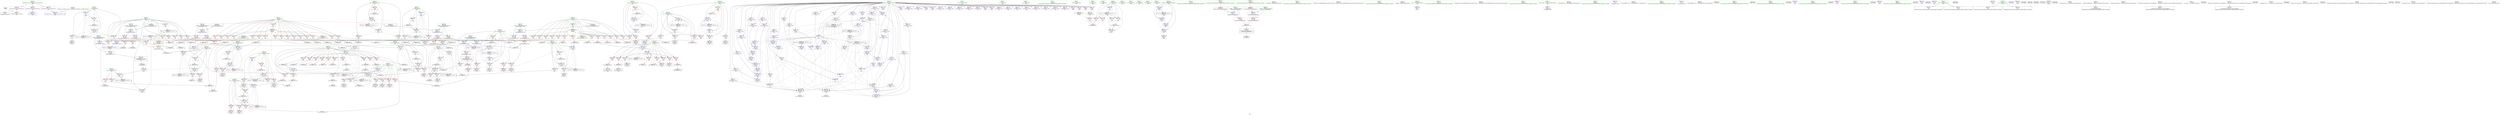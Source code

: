 digraph "SVFG" {
	label="SVFG";

	Node0x559113850f80 [shape=record,color=grey,label="{NodeID: 0\nNullPtr}"];
	Node0x559113850f80 -> Node0x559113893fd0[style=solid];
	Node0x559113850f80 -> Node0x5591138a47c0[style=solid];
	Node0x5591138a8700 [shape=record,color=yellow,style=double,label="{NodeID: 775\n8V_1 = ENCHI(MR_8V_0)\npts\{24 \}\nFun[_ZSt3maxIiERKT_S2_S2_]}"];
	Node0x5591138a8700 -> Node0x5591138a41f0[style=dashed];
	Node0x5591138a0df0 [shape=record,color=red,label="{NodeID: 277\n363\<--157\n\<--i81\nmain\n}"];
	Node0x5591138a0df0 -> Node0x5591138b61c0[style=solid];
	Node0x559113852890 [shape=record,color=black,label="{NodeID: 111\n515\<--514\nidxprom160\<--\nmain\n}"];
	Node0x5591138b4b40 [shape=record,color=grey,label="{NodeID: 554\n387 = Binary(386, 184, )\n}"];
	Node0x5591138b4b40 -> Node0x5591138a6050[style=solid];
	Node0x55911389ab70 [shape=record,color=blue,label="{NodeID: 388\n25\<--479\nM\<--sub145\nmain\n}"];
	Node0x55911389ab70 -> Node0x5591138cf280[style=dashed];
	Node0x559113896300 [shape=record,color=red,label="{NodeID: 222\n417\<--23\n\<--C\nmain\n}"];
	Node0x559113896300 -> Node0x5591138b5740[style=solid];
	Node0x559113853300 [shape=record,color=green,label="{NodeID: 56\n149\<--150\ni31\<--i31_field_insensitive\nmain\n}"];
	Node0x559113853300 -> Node0x55911389fc10[style=solid];
	Node0x559113853300 -> Node0x55911389fce0[style=solid];
	Node0x559113853300 -> Node0x55911389fdb0[style=solid];
	Node0x559113853300 -> Node0x5591138a5420[style=solid];
	Node0x559113853300 -> Node0x5591138a55c0[style=solid];
	Node0x5591138a3b70 [shape=record,color=red,label="{NodeID: 333\n748\<--747\n\<--\n_ZSt3minIiERKT_S2_S2_\n}"];
	Node0x5591138a3b70 -> Node0x5591138b8140[style=solid];
	Node0x5591138993e0 [shape=record,color=purple,label="{NodeID: 167\n545\<--27\narrayidx175\<--output\nmain\n}"];
	Node0x5591138993e0 -> Node0x55911389b530[style=solid];
	Node0x55911384e4e0 [shape=record,color=green,label="{NodeID: 1\n7\<--1\n__dso_handle\<--dummyObj\nGlob }"];
	Node0x5591138a0ec0 [shape=record,color=red,label="{NodeID: 278\n373\<--157\n\<--i81\nmain\n}"];
	Node0x5591138a0ec0 -> Node0x559113852070[style=solid];
	Node0x559113852960 [shape=record,color=black,label="{NodeID: 112\n520\<--519\nidxprom162\<--\nmain\n}"];
	Node0x5591138b4cc0 [shape=record,color=grey,label="{NodeID: 555\n489 = Binary(488, 237, )\n}"];
	Node0x5591138b4cc0 -> Node0x5591138b8bc0[style=solid];
	Node0x55911389ac40 [shape=record,color=blue,label="{NodeID: 389\n161\<--482\nrind\<--dec146\nmain\n}"];
	Node0x55911389ac40 -> Node0x5591138a12d0[style=dashed];
	Node0x55911389ac40 -> Node0x5591138a13a0[style=dashed];
	Node0x55911389ac40 -> Node0x5591138a1470[style=dashed];
	Node0x55911389ac40 -> Node0x5591138a1540[style=dashed];
	Node0x55911389ac40 -> Node0x5591138a1610[style=dashed];
	Node0x55911389ac40 -> Node0x5591138a16e0[style=dashed];
	Node0x55911389ac40 -> Node0x5591138a17b0[style=dashed];
	Node0x55911389ac40 -> Node0x5591138a1880[style=dashed];
	Node0x55911389ac40 -> Node0x55911389ac40[style=dashed];
	Node0x55911389ac40 -> Node0x5591138dc790[style=dashed];
	Node0x5591138963d0 [shape=record,color=red,label="{NodeID: 223\n422\<--23\n\<--C\nmain\n}"];
	Node0x5591138963d0 -> Node0x5591138b5a40[style=solid];
	Node0x5591138533d0 [shape=record,color=green,label="{NodeID: 57\n151\<--152\ni45\<--i45_field_insensitive\nmain\n}"];
	Node0x5591138533d0 -> Node0x55911389fe80[style=solid];
	Node0x5591138533d0 -> Node0x55911389ff50[style=solid];
	Node0x5591138533d0 -> Node0x5591138a0020[style=solid];
	Node0x5591138533d0 -> Node0x5591138a5690[style=solid];
	Node0x5591138533d0 -> Node0x5591138a5830[style=solid];
	Node0x5591138a3c40 [shape=record,color=red,label="{NodeID: 334\n750\<--749\n\<--\n_ZSt3minIiERKT_S2_S2_\n}"];
	Node0x5591138a3c40 -> Node0x5591138b8140[style=solid];
	Node0x5591138994b0 [shape=record,color=purple,label="{NodeID: 168\n552\<--27\n\<--output\nmain\n}"];
	Node0x5591138994b0 -> Node0x55911389b6d0[style=solid];
	Node0x559113850ae0 [shape=record,color=green,label="{NodeID: 2\n12\<--1\n.str\<--dummyObj\nGlob }"];
	Node0x5591138cf280 [shape=record,color=black,label="{NodeID: 611\nMR_10V_8 = PHI(MR_10V_9, MR_10V_2, )\npts\{26 \}\n|{|<s7>15}}"];
	Node0x5591138cf280 -> Node0x55911389eb00[style=dashed];
	Node0x5591138cf280 -> Node0x55911389ebd0[style=dashed];
	Node0x5591138cf280 -> Node0x55911389eca0[style=dashed];
	Node0x5591138cf280 -> Node0x55911389ed70[style=dashed];
	Node0x5591138cf280 -> Node0x5591138a3420[style=dashed];
	Node0x5591138cf280 -> Node0x55911389ab70[style=dashed];
	Node0x5591138cf280 -> Node0x5591138d8b90[style=dashed];
	Node0x5591138cf280:s7 -> Node0x5591138aa1a0[style=dashed,color=red];
	Node0x5591138a0f90 [shape=record,color=red,label="{NodeID: 279\n386\<--157\n\<--i81\nmain\n}"];
	Node0x5591138a0f90 -> Node0x5591138b4b40[style=solid];
	Node0x559113852a30 [shape=record,color=black,label="{NodeID: 113\n538\<--537\nidxprom172\<--\nmain\n}"];
	Node0x5591138b4e40 [shape=record,color=grey,label="{NodeID: 556\n400 = Binary(399, 184, )\n}"];
	Node0x5591138b4e40 -> Node0x5591138a61f0[style=solid];
	Node0x55911389ad10 [shape=record,color=blue,label="{NodeID: 390\n155\<--493\nopen\<--sub151\nmain\n}"];
	Node0x55911389ad10 -> Node0x5591138a0910[style=dashed];
	Node0x55911389ad10 -> Node0x5591138a09e0[style=dashed];
	Node0x55911389ad10 -> Node0x5591138a0ab0[style=dashed];
	Node0x55911389ad10 -> Node0x5591138db890[style=dashed];
	Node0x5591138964a0 [shape=record,color=red,label="{NodeID: 224\n440\<--23\n\<--C\nmain\n}"];
	Node0x5591138964a0 -> Node0x5591138afe30[style=solid];
	Node0x5591138534a0 [shape=record,color=green,label="{NodeID: 58\n153\<--154\ni57\<--i57_field_insensitive\nmain\n}"];
	Node0x5591138534a0 -> Node0x5591138a00f0[style=solid];
	Node0x5591138534a0 -> Node0x5591138a01c0[style=solid];
	Node0x5591138534a0 -> Node0x5591138a0290[style=solid];
	Node0x5591138534a0 -> Node0x5591138a5900[style=solid];
	Node0x5591138534a0 -> Node0x5591138a5aa0[style=solid];
	Node0x5591138a3d10 [shape=record,color=red,label="{NodeID: 335\n784\<--764\n\<--retval\n_ZSt3maxIiERKT_S2_S2_\n}"];
	Node0x5591138a3d10 -> Node0x559113897500[style=solid];
	Node0x559113899580 [shape=record,color=purple,label="{NodeID: 169\n575\<--27\n\<--output\nmain\n}"];
	Node0x55911384e980 [shape=record,color=green,label="{NodeID: 3\n18\<--1\n.str.3\<--dummyObj\nGlob }"];
	Node0x5591138a89a0 [shape=record,color=yellow,style=double,label="{NodeID: 778\n6V_1 = ENCHI(MR_6V_0)\npts\{22 \}\nFun[main]|{|<s14>16}}"];
	Node0x5591138a89a0 -> Node0x559113895120[style=dashed];
	Node0x5591138a89a0 -> Node0x5591138951f0[style=dashed];
	Node0x5591138a89a0 -> Node0x5591138952c0[style=dashed];
	Node0x5591138a89a0 -> Node0x559113895390[style=dashed];
	Node0x5591138a89a0 -> Node0x559113895460[style=dashed];
	Node0x5591138a89a0 -> Node0x559113895530[style=dashed];
	Node0x5591138a89a0 -> Node0x559113895600[style=dashed];
	Node0x5591138a89a0 -> Node0x5591138956d0[style=dashed];
	Node0x5591138a89a0 -> Node0x5591138957a0[style=dashed];
	Node0x5591138a89a0 -> Node0x559113895870[style=dashed];
	Node0x5591138a89a0 -> Node0x559113895940[style=dashed];
	Node0x5591138a89a0 -> Node0x559113895a10[style=dashed];
	Node0x5591138a89a0 -> Node0x559113895ae0[style=dashed];
	Node0x5591138a89a0 -> Node0x5591138a34f0[style=dashed];
	Node0x5591138a89a0:s14 -> Node0x5591138a8620[style=dashed,color=red];
	Node0x5591138a1060 [shape=record,color=red,label="{NodeID: 280\n369\<--159\n\<--j85\nmain\n}"];
	Node0x5591138a1060 -> Node0x5591138b6040[style=solid];
	Node0x559113852b00 [shape=record,color=black,label="{NodeID: 114\n543\<--542\nidxprom174\<--\nmain\n}"];
	Node0x5591138b4fc0 [shape=record,color=grey,label="{NodeID: 557\n638 = Binary(637, 184, )\n}"];
	Node0x5591138b4fc0 -> Node0x55911389c160[style=solid];
	Node0x55911389ade0 [shape=record,color=blue,label="{NodeID: 391\n496\<--21\n\<--\nmain\n}"];
	Node0x55911389ade0 -> Node0x55911389aeb0[style=dashed];
	Node0x559113896570 [shape=record,color=red,label="{NodeID: 225\n453\<--23\n\<--C\nmain\n}"];
	Node0x559113896570 -> Node0x5591138b02b0[style=solid];
	Node0x559113853570 [shape=record,color=green,label="{NodeID: 59\n155\<--156\nopen\<--open_field_insensitive\nmain\n}"];
	Node0x559113853570 -> Node0x5591138a0360[style=solid];
	Node0x559113853570 -> Node0x5591138a0430[style=solid];
	Node0x559113853570 -> Node0x5591138a0500[style=solid];
	Node0x559113853570 -> Node0x5591138a05d0[style=solid];
	Node0x559113853570 -> Node0x5591138a06a0[style=solid];
	Node0x559113853570 -> Node0x5591138a0770[style=solid];
	Node0x559113853570 -> Node0x5591138a0840[style=solid];
	Node0x559113853570 -> Node0x5591138a0910[style=solid];
	Node0x559113853570 -> Node0x5591138a09e0[style=solid];
	Node0x559113853570 -> Node0x5591138a0ab0[style=solid];
	Node0x559113853570 -> Node0x5591138a0b80[style=solid];
	Node0x559113853570 -> Node0x5591138a0c50[style=solid];
	Node0x559113853570 -> Node0x5591138a0d20[style=solid];
	Node0x559113853570 -> Node0x5591138a5b70[style=solid];
	Node0x559113853570 -> Node0x55911389ad10[style=solid];
	Node0x5591138a3de0 [shape=record,color=red,label="{NodeID: 336\n772\<--766\n\<--__a.addr\n_ZSt3maxIiERKT_S2_S2_\n}"];
	Node0x5591138a3de0 -> Node0x5591138a4120[style=solid];
	Node0x559113899650 [shape=record,color=purple,label="{NodeID: 170\n576\<--27\narrayidx194\<--output\nmain\n}"];
	Node0x559113899650 -> Node0x55911389b940[style=solid];
	Node0x55911384ea10 [shape=record,color=green,label="{NodeID: 4\n21\<--1\n\<--dummyObj\nCan only get source location for instruction, argument, global var or function.}"];
	Node0x5591138a8ab0 [shape=record,color=yellow,style=double,label="{NodeID: 779\n8V_1 = ENCHI(MR_8V_0)\npts\{24 \}\nFun[main]|{|<s18>15|<s19>16}}"];
	Node0x5591138a8ab0 -> Node0x559113895bb0[style=dashed];
	Node0x5591138a8ab0 -> Node0x559113895c80[style=dashed];
	Node0x5591138a8ab0 -> Node0x559113895d50[style=dashed];
	Node0x5591138a8ab0 -> Node0x559113895e20[style=dashed];
	Node0x5591138a8ab0 -> Node0x559113895ef0[style=dashed];
	Node0x5591138a8ab0 -> Node0x559113895fc0[style=dashed];
	Node0x5591138a8ab0 -> Node0x559113896090[style=dashed];
	Node0x5591138a8ab0 -> Node0x559113896160[style=dashed];
	Node0x5591138a8ab0 -> Node0x559113896230[style=dashed];
	Node0x5591138a8ab0 -> Node0x559113896300[style=dashed];
	Node0x5591138a8ab0 -> Node0x5591138963d0[style=dashed];
	Node0x5591138a8ab0 -> Node0x5591138964a0[style=dashed];
	Node0x5591138a8ab0 -> Node0x559113896570[style=dashed];
	Node0x5591138a8ab0 -> Node0x559113896640[style=dashed];
	Node0x5591138a8ab0 -> Node0x559113896710[style=dashed];
	Node0x5591138a8ab0 -> Node0x5591138967e0[style=dashed];
	Node0x5591138a8ab0 -> Node0x5591138a3420[style=dashed];
	Node0x5591138a8ab0 -> Node0x5591138a34f0[style=dashed];
	Node0x5591138a8ab0:s18 -> Node0x5591138aa090[style=dashed,color=red];
	Node0x5591138a8ab0:s19 -> Node0x5591138a8700[style=dashed,color=red];
	Node0x5591138a1130 [shape=record,color=red,label="{NodeID: 281\n376\<--159\n\<--j85\nmain\n}"];
	Node0x5591138a1130 -> Node0x559113852140[style=solid];
	Node0x559113852bd0 [shape=record,color=black,label="{NodeID: 115\n574\<--573\nidxprom193\<--\nmain\n}"];
	Node0x5591138b5140 [shape=record,color=grey,label="{NodeID: 558\n482 = Binary(481, 268, )\n}"];
	Node0x5591138b5140 -> Node0x55911389ac40[style=solid];
	Node0x55911389aeb0 [shape=record,color=blue,label="{NodeID: 392\n498\<--21\n\<--\nmain\n}"];
	Node0x55911389aeb0 -> Node0x55911389af80[style=dashed];
	Node0x559113896640 [shape=record,color=red,label="{NodeID: 226\n470\<--23\n\<--C\nmain\n}"];
	Node0x559113896640 -> Node0x5591138b55c0[style=solid];
	Node0x559113853640 [shape=record,color=green,label="{NodeID: 60\n157\<--158\ni81\<--i81_field_insensitive\nmain\n}"];
	Node0x559113853640 -> Node0x5591138a0df0[style=solid];
	Node0x559113853640 -> Node0x5591138a0ec0[style=solid];
	Node0x559113853640 -> Node0x5591138a0f90[style=solid];
	Node0x559113853640 -> Node0x5591138a5d10[style=solid];
	Node0x559113853640 -> Node0x5591138a6050[style=solid];
	Node0x5591138a3eb0 [shape=record,color=red,label="{NodeID: 337\n781\<--766\n\<--__a.addr\n_ZSt3maxIiERKT_S2_S2_\n}"];
	Node0x5591138a3eb0 -> Node0x5591138aaab0[style=solid];
	Node0x559113899720 [shape=record,color=purple,label="{NodeID: 171\n580\<--27\n\<--output\nmain\n}"];
	Node0x55911384eaa0 [shape=record,color=green,label="{NodeID: 5\n35\<--1\n_ZSt4cout\<--dummyObj\nGlob }"];
	Node0x5591138a1200 [shape=record,color=red,label="{NodeID: 282\n381\<--159\n\<--j85\nmain\n}"];
	Node0x5591138a1200 -> Node0x55911389e4e0[style=solid];
	Node0x559113896a70 [shape=record,color=black,label="{NodeID: 116\n579\<--578\nidxprom195\<--\nmain\n}"];
	Node0x5591138b52c0 [shape=record,color=grey,label="{NodeID: 559\n479 = Binary(478, 477, )\n}"];
	Node0x5591138b52c0 -> Node0x55911389ab70[style=solid];
	Node0x55911389af80 [shape=record,color=blue,label="{NodeID: 393\n500\<--21\n\<--\nmain\n}"];
	Node0x55911389af80 -> Node0x5591138a35c0[style=dashed];
	Node0x55911389af80 -> Node0x5591138a3690[style=dashed];
	Node0x55911389af80 -> Node0x55911389b120[style=dashed];
	Node0x55911389af80 -> Node0x55911389b460[style=dashed];
	Node0x55911389af80 -> Node0x55911389b6d0[style=dashed];
	Node0x55911389af80 -> Node0x5591138df490[style=dashed];
	Node0x559113896710 [shape=record,color=red,label="{NodeID: 227\n534\<--23\n\<--C\nmain\n}"];
	Node0x559113896710 -> Node0x5591138b6640[style=solid];
	Node0x559113853710 [shape=record,color=green,label="{NodeID: 61\n159\<--160\nj85\<--j85_field_insensitive\nmain\n}"];
	Node0x559113853710 -> Node0x5591138a1060[style=solid];
	Node0x559113853710 -> Node0x5591138a1130[style=solid];
	Node0x559113853710 -> Node0x5591138a1200[style=solid];
	Node0x559113853710 -> Node0x5591138a5de0[style=solid];
	Node0x559113853710 -> Node0x5591138a5f80[style=solid];
	Node0x5591138a3f80 [shape=record,color=red,label="{NodeID: 338\n774\<--768\n\<--__b.addr\n_ZSt3maxIiERKT_S2_S2_\n}"];
	Node0x5591138a3f80 -> Node0x5591138a41f0[style=solid];
	Node0x5591138997f0 [shape=record,color=purple,label="{NodeID: 172\n581\<--27\narrayidx196\<--output\nmain\n}"];
	Node0x5591138997f0 -> Node0x55911389ba10[style=solid];
	Node0x55911384eb30 [shape=record,color=green,label="{NodeID: 6\n36\<--1\n.str.4\<--dummyObj\nGlob }"];
	Node0x5591138a12d0 [shape=record,color=red,label="{NodeID: 283\n406\<--161\n\<--rind\nmain\n}"];
	Node0x5591138a12d0 -> Node0x5591138b9340[style=solid];
	Node0x559113896b40 [shape=record,color=black,label="{NodeID: 117\n585\<--584\nidxprom198\<--\nmain\n}"];
	Node0x5591138b5440 [shape=record,color=grey,label="{NodeID: 560\n467 = Binary(466, 237, )\n}"];
	Node0x5591138b5440 -> Node0x5591138526f0[style=solid];
	Node0x55911389b050 [shape=record,color=blue,label="{NodeID: 394\n167\<--21\ni156\<--\nmain\n}"];
	Node0x55911389b050 -> Node0x5591138a1d60[style=dashed];
	Node0x55911389b050 -> Node0x5591138a1e30[style=dashed];
	Node0x55911389b050 -> Node0x5591138a1f00[style=dashed];
	Node0x55911389b050 -> Node0x5591138a1fd0[style=dashed];
	Node0x55911389b050 -> Node0x55911389b2c0[style=dashed];
	Node0x55911389b050 -> Node0x5591138dd690[style=dashed];
	Node0x5591138967e0 [shape=record,color=red,label="{NodeID: 228\n673\<--23\n\<--C\nmain\n}"];
	Node0x5591138967e0 -> Node0x5591138b6340[style=solid];
	Node0x5591138537e0 [shape=record,color=green,label="{NodeID: 62\n161\<--162\nrind\<--rind_field_insensitive\nmain\n}"];
	Node0x5591138537e0 -> Node0x5591138a12d0[style=solid];
	Node0x5591138537e0 -> Node0x5591138a13a0[style=solid];
	Node0x5591138537e0 -> Node0x5591138a1470[style=solid];
	Node0x5591138537e0 -> Node0x5591138a1540[style=solid];
	Node0x5591138537e0 -> Node0x5591138a1610[style=solid];
	Node0x5591138537e0 -> Node0x5591138a16e0[style=solid];
	Node0x5591138537e0 -> Node0x5591138a17b0[style=solid];
	Node0x5591138537e0 -> Node0x5591138a1880[style=solid];
	Node0x5591138537e0 -> Node0x5591138a61f0[style=solid];
	Node0x5591138537e0 -> Node0x55911389ac40[style=solid];
	Node0x5591138a4050 [shape=record,color=red,label="{NodeID: 339\n778\<--768\n\<--__b.addr\n_ZSt3maxIiERKT_S2_S2_\n}"];
	Node0x5591138a4050 -> Node0x5591138aa9e0[style=solid];
	Node0x5591138998c0 [shape=record,color=purple,label="{NodeID: 173\n586\<--27\narrayidx199\<--output\nmain\n}"];
	Node0x55911384f220 [shape=record,color=green,label="{NodeID: 7\n38\<--1\n.str.5\<--dummyObj\nGlob }"];
	Node0x5591138a8d50 [shape=record,color=yellow,style=double,label="{NodeID: 782\n14V_1 = ENCHI(MR_14V_0)\npts\{138 \}\nFun[main]}"];
	Node0x5591138a8d50 -> Node0x55911389efe0[style=dashed];
	Node0x5591138d0b80 [shape=record,color=black,label="{NodeID: 616\nMR_60V_3 = PHI(MR_60V_4, MR_60V_2, )\npts\{740 \}\n}"];
	Node0x5591138d0b80 -> Node0x5591138a3760[style=dashed];
	Node0x5591138a13a0 [shape=record,color=red,label="{NodeID: 284\n427\<--161\n\<--rind\nmain\n}"];
	Node0x5591138a13a0 -> Node0x559113852210[style=solid];
	Node0x559113896c10 [shape=record,color=black,label="{NodeID: 118\n590\<--589\nidxprom201\<--\nmain\n}"];
	Node0x5591138b55c0 [shape=record,color=grey,label="{NodeID: 561\n471 = Binary(470, 184, )\n}"];
	Node0x5591138b55c0 -> Node0x5591138527c0[style=solid];
	Node0x55911389b120 [shape=record,color=blue,label="{NodeID: 395\n517\<--21\narrayidx161\<--\nmain\n}"];
	Node0x55911389b120 -> Node0x55911389b1f0[style=dashed];
	Node0x5591138968b0 [shape=record,color=red,label="{NodeID: 229\n256\<--25\n\<--M\nmain\n}"];
	Node0x5591138968b0 -> Node0x55911389dd60[style=solid];
	Node0x5591138538b0 [shape=record,color=green,label="{NodeID: 63\n163\<--164\nntf\<--ntf_field_insensitive\nmain\n}"];
	Node0x5591138538b0 -> Node0x5591138a1950[style=solid];
	Node0x5591138538b0 -> Node0x5591138a1a20[style=solid];
	Node0x5591138538b0 -> Node0x5591138a62c0[style=solid];
	Node0x5591138a4120 [shape=record,color=red,label="{NodeID: 340\n773\<--772\n\<--\n_ZSt3maxIiERKT_S2_S2_\n}"];
	Node0x5591138a4120 -> Node0x5591138b5bc0[style=solid];
	Node0x559113899990 [shape=record,color=purple,label="{NodeID: 174\n587\<--27\narrayidx200\<--output\nmain\n}"];
	Node0x559113899990 -> Node0x55911389bae0[style=solid];
	Node0x55911384f2b0 [shape=record,color=green,label="{NodeID: 8\n40\<--1\n.str.6\<--dummyObj\nGlob }"];
	Node0x5591138a1470 [shape=record,color=red,label="{NodeID: 285\n444\<--161\n\<--rind\nmain\n}"];
	Node0x5591138a1470 -> Node0x5591138523b0[style=solid];
	Node0x559113896ce0 [shape=record,color=black,label="{NodeID: 119\n615\<--614\nidxprom216\<--\nmain\n}"];
	Node0x5591138b5740 [shape=record,color=grey,label="{NodeID: 562\n418 = Binary(417, 184, )\n}"];
	Node0x5591138b5740 -> Node0x5591138a6390[style=solid];
	Node0x55911389b1f0 [shape=record,color=blue,label="{NodeID: 396\n522\<--21\narrayidx163\<--\nmain\n}"];
	Node0x55911389b1f0 -> Node0x55911389b120[style=dashed];
	Node0x55911389b1f0 -> Node0x55911389b460[style=dashed];
	Node0x55911389b1f0 -> Node0x55911389b6d0[style=dashed];
	Node0x559113896980 [shape=record,color=red,label="{NodeID: 230\n272\<--25\n\<--M\nmain\n}"];
	Node0x559113896980 -> Node0x55911389d460[style=solid];
	Node0x559113853980 [shape=record,color=green,label="{NodeID: 64\n165\<--166\ni108\<--i108_field_insensitive\nmain\n}"];
	Node0x559113853980 -> Node0x5591138a1af0[style=solid];
	Node0x559113853980 -> Node0x5591138a1bc0[style=solid];
	Node0x559113853980 -> Node0x5591138a1c90[style=solid];
	Node0x559113853980 -> Node0x5591138a6390[style=solid];
	Node0x559113853980 -> Node0x5591138a6530[style=solid];
	Node0x5591138a41f0 [shape=record,color=red,label="{NodeID: 341\n775\<--774\n\<--\n_ZSt3maxIiERKT_S2_S2_\n}"];
	Node0x5591138a41f0 -> Node0x5591138b5bc0[style=solid];
	Node0x559113899a60 [shape=record,color=purple,label="{NodeID: 175\n591\<--27\narrayidx202\<--output\nmain\n}"];
	Node0x55911384f340 [shape=record,color=green,label="{NodeID: 9\n42\<--1\n.str.7\<--dummyObj\nGlob }"];
	Node0x5591138a1540 [shape=record,color=red,label="{NodeID: 286\n449\<--161\n\<--rind\nmain\n}"];
	Node0x5591138a1540 -> Node0x5591138b05b0[style=solid];
	Node0x559113896db0 [shape=record,color=black,label="{NodeID: 120\n620\<--619\nidxprom218\<--\nmain\n}"];
	Node0x5591138b58c0 [shape=record,color=grey,label="{NodeID: 563\n330 = Binary(329, 268, )\n}"];
	Node0x5591138b58c0 -> Node0x5591138a5aa0[style=solid];
	Node0x55911389b2c0 [shape=record,color=blue,label="{NodeID: 397\n167\<--526\ni156\<--inc165\nmain\n}"];
	Node0x55911389b2c0 -> Node0x5591138a1d60[style=dashed];
	Node0x55911389b2c0 -> Node0x5591138a1e30[style=dashed];
	Node0x55911389b2c0 -> Node0x5591138a1f00[style=dashed];
	Node0x55911389b2c0 -> Node0x5591138a1fd0[style=dashed];
	Node0x55911389b2c0 -> Node0x55911389b2c0[style=dashed];
	Node0x55911389b2c0 -> Node0x5591138dd690[style=dashed];
	Node0x55911389e890 [shape=record,color=red,label="{NodeID: 231\n300\<--25\n\<--M\nmain\n}"];
	Node0x55911389e890 -> Node0x55911389c860[style=solid];
	Node0x559113853a50 [shape=record,color=green,label="{NodeID: 65\n167\<--168\ni156\<--i156_field_insensitive\nmain\n}"];
	Node0x559113853a50 -> Node0x5591138a1d60[style=solid];
	Node0x559113853a50 -> Node0x5591138a1e30[style=solid];
	Node0x559113853a50 -> Node0x5591138a1f00[style=solid];
	Node0x559113853a50 -> Node0x5591138a1fd0[style=solid];
	Node0x559113853a50 -> Node0x55911389b050[style=solid];
	Node0x559113853a50 -> Node0x55911389b2c0[style=solid];
	Node0x5591138a42c0 [shape=record,color=blue,label="{NodeID: 342\n20\<--21\nR\<--\nGlob }"];
	Node0x5591138a42c0 -> Node0x5591138a89a0[style=dashed];
	Node0x559113899b30 [shape=record,color=purple,label="{NodeID: 176\n592\<--27\narrayidx203\<--output\nmain\n}"];
	Node0x559113899b30 -> Node0x55911389bbb0[style=solid];
	Node0x55911384f3d0 [shape=record,color=green,label="{NodeID: 10\n44\<--1\n.str.8\<--dummyObj\nGlob }"];
	Node0x5591138a1610 [shape=record,color=red,label="{NodeID: 287\n458\<--161\n\<--rind\nmain\n}"];
	Node0x5591138a1610 -> Node0x5591138b64c0[style=solid];
	Node0x559113896e80 [shape=record,color=black,label="{NodeID: 121\n626\<--625\nidxprom221\<--\nmain\n}"];
	Node0x5591138b5a40 [shape=record,color=grey,label="{NodeID: 564\n424 = Binary(422, 423, )\n}"];
	Node0x5591138b5a40 -> Node0x5591138b9640[style=solid];
	Node0x55911389b390 [shape=record,color=blue,label="{NodeID: 398\n169\<--530\ni167\<--div168\nmain\n}"];
	Node0x55911389b390 -> Node0x5591138a20a0[style=dashed];
	Node0x55911389b390 -> Node0x5591138a2170[style=dashed];
	Node0x55911389b390 -> Node0x5591138a2240[style=dashed];
	Node0x55911389b390 -> Node0x5591138a2310[style=dashed];
	Node0x55911389b390 -> Node0x55911389b600[style=dashed];
	Node0x55911389b390 -> Node0x5591138ddb90[style=dashed];
	Node0x55911389e960 [shape=record,color=red,label="{NodeID: 232\n315\<--25\n\<--M\nmain\n}"];
	Node0x55911389e960 -> Node0x5591138af830[style=solid];
	Node0x559113853b20 [shape=record,color=green,label="{NodeID: 66\n169\<--170\ni167\<--i167_field_insensitive\nmain\n}"];
	Node0x559113853b20 -> Node0x5591138a20a0[style=solid];
	Node0x559113853b20 -> Node0x5591138a2170[style=solid];
	Node0x559113853b20 -> Node0x5591138a2240[style=solid];
	Node0x559113853b20 -> Node0x5591138a2310[style=solid];
	Node0x559113853b20 -> Node0x55911389b390[style=solid];
	Node0x559113853b20 -> Node0x55911389b600[style=solid];
	Node0x5591138a43c0 [shape=record,color=blue,label="{NodeID: 343\n23\<--21\nC\<--\nGlob }"];
	Node0x5591138a43c0 -> Node0x5591138a8ab0[style=dashed];
	Node0x559113899c00 [shape=record,color=purple,label="{NodeID: 177\n616\<--27\n\<--output\nmain\n}"];
	Node0x55911384f460 [shape=record,color=green,label="{NodeID: 11\n46\<--1\n.str.9\<--dummyObj\nGlob }"];
	Node0x5591138a16e0 [shape=record,color=red,label="{NodeID: 288\n461\<--161\n\<--rind\nmain\n}"];
	Node0x5591138a16e0 -> Node0x559113852620[style=solid];
	Node0x559113896f50 [shape=record,color=black,label="{NodeID: 122\n631\<--630\nidxprom224\<--\nmain\n}"];
	Node0x5591138b5bc0 [shape=record,color=grey,label="{NodeID: 565\n776 = cmp(773, 775, )\n}"];
	Node0x55911389b460 [shape=record,color=blue,label="{NodeID: 399\n540\<--184\narrayidx173\<--\nmain\n}"];
	Node0x55911389b460 -> Node0x55911389b530[style=dashed];
	Node0x55911389ea30 [shape=record,color=red,label="{NodeID: 233\n337\<--25\n\<--M\nmain\n}"];
	Node0x55911389ea30 -> Node0x5591138b0730[style=solid];
	Node0x559113853bf0 [shape=record,color=green,label="{NodeID: 67\n171\<--172\ni186\<--i186_field_insensitive\nmain\n}"];
	Node0x559113853bf0 -> Node0x5591138a23e0[style=solid];
	Node0x559113853bf0 -> Node0x5591138a24b0[style=solid];
	Node0x559113853bf0 -> Node0x5591138a2580[style=solid];
	Node0x559113853bf0 -> Node0x5591138a2650[style=solid];
	Node0x559113853bf0 -> Node0x5591138a2720[style=solid];
	Node0x559113853bf0 -> Node0x5591138a27f0[style=solid];
	Node0x559113853bf0 -> Node0x55911389b870[style=solid];
	Node0x559113853bf0 -> Node0x55911389bc80[style=solid];
	Node0x5591138a44c0 [shape=record,color=blue,label="{NodeID: 344\n25\<--21\nM\<--\nGlob }"];
	Node0x5591138a44c0 -> Node0x5591138d8b90[style=dashed];
	Node0x559113899cd0 [shape=record,color=purple,label="{NodeID: 178\n617\<--27\narrayidx217\<--output\nmain\n}"];
	Node0x559113899cd0 -> Node0x55911389be20[style=solid];
	Node0x55911384f620 [shape=record,color=green,label="{NodeID: 12\n48\<--1\n.str.10\<--dummyObj\nGlob }"];
	Node0x5591138a17b0 [shape=record,color=red,label="{NodeID: 289\n466\<--161\n\<--rind\nmain\n}"];
	Node0x5591138a17b0 -> Node0x5591138b5440[style=solid];
	Node0x559113897020 [shape=record,color=black,label="{NodeID: 123\n658\<--657\ntobool\<--\nmain\n}"];
	Node0x5591138b5d40 [shape=record,color=grey,label="{NodeID: 566\n442 = cmp(439, 441, )\n}"];
	Node0x55911389b530 [shape=record,color=blue,label="{NodeID: 400\n545\<--184\narrayidx175\<--\nmain\n}"];
	Node0x55911389b530 -> Node0x55911389b460[style=dashed];
	Node0x55911389b530 -> Node0x55911389b6d0[style=dashed];
	Node0x55911389eb00 [shape=record,color=red,label="{NodeID: 234\n403\<--25\n\<--M\nmain\n}"];
	Node0x55911389eb00 -> Node0x5591138b91c0[style=solid];
	Node0x559113853cc0 [shape=record,color=green,label="{NodeID: 68\n173\<--174\ni208\<--i208_field_insensitive\nmain\n}"];
	Node0x559113853cc0 -> Node0x5591138a28c0[style=solid];
	Node0x559113853cc0 -> Node0x5591138a2990[style=solid];
	Node0x559113853cc0 -> Node0x5591138a2a60[style=solid];
	Node0x559113853cc0 -> Node0x5591138a2b30[style=solid];
	Node0x559113853cc0 -> Node0x5591138a2c00[style=solid];
	Node0x559113853cc0 -> Node0x5591138a2cd0[style=solid];
	Node0x559113853cc0 -> Node0x55911389bd50[style=solid];
	Node0x559113853cc0 -> Node0x55911389c160[style=solid];
	Node0x5591138a45c0 [shape=record,color=blue,label="{NodeID: 345\n792\<--51\nllvm.global_ctors_0\<--\nGlob }"];
	Node0x559113899da0 [shape=record,color=purple,label="{NodeID: 179\n621\<--27\n\<--output\nmain\n}"];
	Node0x55911384f720 [shape=record,color=green,label="{NodeID: 13\n51\<--1\n\<--dummyObj\nCan only get source location for instruction, argument, global var or function.}"];
	Node0x5591138a1880 [shape=record,color=red,label="{NodeID: 290\n481\<--161\n\<--rind\nmain\n}"];
	Node0x5591138a1880 -> Node0x5591138b5140[style=solid];
	Node0x5591138970f0 [shape=record,color=black,label="{NodeID: 124\n677\<--676\nidxprom254\<--\nmain\n}"];
	Node0x5591138b5ec0 [shape=record,color=grey,label="{NodeID: 567\n668 = cmp(666, 667, )\n}"];
	Node0x55911389b600 [shape=record,color=blue,label="{NodeID: 401\n169\<--549\ni167\<--inc177\nmain\n}"];
	Node0x55911389b600 -> Node0x5591138a20a0[style=dashed];
	Node0x55911389b600 -> Node0x5591138a2170[style=dashed];
	Node0x55911389b600 -> Node0x5591138a2240[style=dashed];
	Node0x55911389b600 -> Node0x5591138a2310[style=dashed];
	Node0x55911389b600 -> Node0x55911389b600[style=dashed];
	Node0x55911389b600 -> Node0x5591138ddb90[style=dashed];
	Node0x55911389ebd0 [shape=record,color=red,label="{NodeID: 235\n439\<--25\n\<--M\nmain\n}"];
	Node0x55911389ebd0 -> Node0x5591138b5d40[style=solid];
	Node0x559113853d90 [shape=record,color=green,label="{NodeID: 69\n175\<--176\ni246\<--i246_field_insensitive\nmain\n}"];
	Node0x559113853d90 -> Node0x5591138a2da0[style=solid];
	Node0x559113853d90 -> Node0x5591138a2e70[style=solid];
	Node0x559113853d90 -> Node0x5591138a2f40[style=solid];
	Node0x559113853d90 -> Node0x5591138a3010[style=solid];
	Node0x559113853d90 -> Node0x55911389c300[style=solid];
	Node0x559113853d90 -> Node0x55911389c570[style=solid];
	Node0x5591138a46c0 [shape=record,color=blue,label="{NodeID: 346\n793\<--52\nllvm.global_ctors_1\<--_GLOBAL__sub_I_Yoshiap_2_1.cpp\nGlob }"];
	Node0x559113899e70 [shape=record,color=purple,label="{NodeID: 180\n622\<--27\narrayidx219\<--output\nmain\n}"];
	Node0x559113899e70 -> Node0x55911389bef0[style=solid];
	Node0x55911384f820 [shape=record,color=green,label="{NodeID: 14\n81\<--1\n\<--dummyObj\nCan only get source location for instruction, argument, global var or function.|{<s0>3}}"];
	Node0x55911384f820:s0 -> Node0x559113939e40[style=solid,color=red];
	Node0x5591138a1950 [shape=record,color=red,label="{NodeID: 291\n423\<--163\n\<--ntf\nmain\n}"];
	Node0x5591138a1950 -> Node0x5591138b5a40[style=solid];
	Node0x5591138971c0 [shape=record,color=black,label="{NodeID: 125\n680\<--679\nidxprom256\<--\nmain\n}"];
	Node0x5591138b6040 [shape=record,color=grey,label="{NodeID: 568\n371 = cmp(369, 370, )\n}"];
	Node0x55911389b6d0 [shape=record,color=blue,label="{NodeID: 402\n552\<--237\n\<--\nmain\n}"];
	Node0x55911389b6d0 -> Node0x5591138a35c0[style=dashed];
	Node0x55911389b6d0 -> Node0x5591138a3690[style=dashed];
	Node0x55911389b6d0 -> Node0x5591138df490[style=dashed];
	Node0x55911389eca0 [shape=record,color=red,label="{NodeID: 236\n478\<--25\n\<--M\nmain\n}"];
	Node0x55911389eca0 -> Node0x5591138b52c0[style=solid];
	Node0x559113853e60 [shape=record,color=green,label="{NodeID: 70\n177\<--178\nj250\<--j250_field_insensitive\nmain\n}"];
	Node0x559113853e60 -> Node0x5591138a30e0[style=solid];
	Node0x559113853e60 -> Node0x5591138a31b0[style=solid];
	Node0x559113853e60 -> Node0x5591138a3280[style=solid];
	Node0x559113853e60 -> Node0x5591138a3350[style=solid];
	Node0x559113853e60 -> Node0x55911389c3d0[style=solid];
	Node0x559113853e60 -> Node0x55911389c4a0[style=solid];
	Node0x5591138a47c0 [shape=record,color=blue, style = dotted,label="{NodeID: 347\n794\<--3\nllvm.global_ctors_2\<--dummyVal\nGlob }"];
	Node0x559113899f40 [shape=record,color=purple,label="{NodeID: 181\n627\<--27\narrayidx222\<--output\nmain\n}"];
	Node0x55911384f920 [shape=record,color=green,label="{NodeID: 15\n82\<--1\n\<--dummyObj\nCan only get source location for instruction, argument, global var or function.|{<s0>3}}"];
	Node0x55911384f920:s0 -> Node0x55911393a040[style=solid,color=red];
	Node0x5591138a1a20 [shape=record,color=red,label="{NodeID: 292\n477\<--163\n\<--ntf\nmain\n}"];
	Node0x5591138a1a20 -> Node0x5591138b52c0[style=solid];
	Node0x559113897290 [shape=record,color=black,label="{NodeID: 126\n689\<--688\nidxprom262\<--\nmain\n}"];
	Node0x5591138b61c0 [shape=record,color=grey,label="{NodeID: 569\n365 = cmp(363, 364, )\n}"];
	Node0x55911389b7a0 [shape=record,color=blue,label="{NodeID: 403\n145\<--356\npossible\<--\nmain\n}"];
	Node0x55911389b7a0 -> Node0x55911389f8d0[style=dashed];
	Node0x55911389b7a0 -> Node0x5591138d9f90[style=dashed];
	Node0x55911389ed70 [shape=record,color=red,label="{NodeID: 237\n485\<--25\n\<--M\nmain\n}"];
	Node0x55911389ed70 -> Node0x5591138b8440[style=solid];
	Node0x559113853f30 [shape=record,color=green,label="{NodeID: 71\n181\<--182\n_ZNSirsERi\<--_ZNSirsERi_field_insensitive\n}"];
	Node0x5591138a48c0 [shape=record,color=blue,label="{NodeID: 348\n96\<--94\n__a.addr\<--__a\n_ZStorSt13_Ios_OpenmodeS_\n}"];
	Node0x5591138a48c0 -> Node0x55911389ee40[style=dashed];
	Node0x55911389a010 [shape=record,color=purple,label="{NodeID: 182\n628\<--27\narrayidx223\<--output\nmain\n}"];
	Node0x55911389a010 -> Node0x55911389bfc0[style=solid];
	Node0x55911384fa20 [shape=record,color=green,label="{NodeID: 16\n118\<--1\n\<--dummyObj\nCan only get source location for instruction, argument, global var or function.}"];
	Node0x5591138a1af0 [shape=record,color=red,label="{NodeID: 293\n421\<--165\n\<--i108\nmain\n}"];
	Node0x5591138a1af0 -> Node0x5591138b9640[style=solid];
	Node0x559113897360 [shape=record,color=black,label="{NodeID: 127\n692\<--691\nidxprom264\<--\nmain\n}"];
	Node0x5591138b6340 [shape=record,color=grey,label="{NodeID: 570\n674 = cmp(672, 673, )\n}"];
	Node0x55911389b870 [shape=record,color=blue,label="{NodeID: 404\n171\<--21\ni186\<--\nmain\n}"];
	Node0x55911389b870 -> Node0x5591138a23e0[style=dashed];
	Node0x55911389b870 -> Node0x5591138a24b0[style=dashed];
	Node0x55911389b870 -> Node0x5591138a2580[style=dashed];
	Node0x55911389b870 -> Node0x5591138a2650[style=dashed];
	Node0x55911389b870 -> Node0x5591138a2720[style=dashed];
	Node0x55911389b870 -> Node0x5591138a27f0[style=dashed];
	Node0x55911389b870 -> Node0x55911389bc80[style=dashed];
	Node0x55911389b870 -> Node0x5591138de090[style=dashed];
	Node0x55911389ee40 [shape=record,color=red,label="{NodeID: 238\n102\<--96\n\<--__a.addr\n_ZStorSt13_Ios_OpenmodeS_\n}"];
	Node0x55911389ee40 -> Node0x55911389c9e0[style=solid];
	Node0x559113854030 [shape=record,color=green,label="{NodeID: 72\n192\<--193\n_ZStlsISt11char_traitsIcEERSt13basic_ostreamIcT_ES5_PKc\<--_ZStlsISt11char_traitsIcEERSt13basic_ostreamIcT_ES5_PKc_field_insensitive\n}"];
	Node0x5591138a4990 [shape=record,color=blue,label="{NodeID: 349\n98\<--95\n__b.addr\<--__b\n_ZStorSt13_Ios_OpenmodeS_\n}"];
	Node0x5591138a4990 -> Node0x55911389ef10[style=dashed];
	Node0x55911389a0e0 [shape=record,color=purple,label="{NodeID: 183\n632\<--27\narrayidx225\<--output\nmain\n}"];
	Node0x55911384fb20 [shape=record,color=green,label="{NodeID: 17\n184\<--1\n\<--dummyObj\nCan only get source location for instruction, argument, global var or function.}"];
	Node0x5591138a1bc0 [shape=record,color=red,label="{NodeID: 294\n430\<--165\n\<--i108\nmain\n}"];
	Node0x5591138a1bc0 -> Node0x5591138522e0[style=solid];
	Node0x559113897430 [shape=record,color=black,label="{NodeID: 128\n736\<--759\n_ZSt3minIiERKT_S2_S2__ret\<--\n_ZSt3minIiERKT_S2_S2_\n|{<s0>15}}"];
	Node0x559113897430:s0 -> Node0x5591139395d0[style=solid,color=blue];
	Node0x5591138b64c0 [shape=record,color=grey,label="{NodeID: 571\n459 = cmp(458, 237, )\n}"];
	Node0x55911389b940 [shape=record,color=blue,label="{NodeID: 405\n576\<--21\narrayidx194\<--\nmain\n}"];
	Node0x55911389b940 -> Node0x55911389ba10[style=dashed];
	Node0x55911389ef10 [shape=record,color=red,label="{NodeID: 239\n103\<--98\n\<--__b.addr\n_ZStorSt13_Ios_OpenmodeS_\n}"];
	Node0x55911389ef10 -> Node0x55911389c9e0[style=solid];
	Node0x559113854130 [shape=record,color=green,label="{NodeID: 73\n196\<--197\n_ZNSolsEi\<--_ZNSolsEi_field_insensitive\n}"];
	Node0x5591138a4a60 [shape=record,color=blue,label="{NodeID: 350\n135\<--21\nretval\<--\nmain\n}"];
	Node0x55911389a1b0 [shape=record,color=purple,label="{NodeID: 184\n633\<--27\narrayidx226\<--output\nmain\n}"];
	Node0x55911389a1b0 -> Node0x55911389c090[style=solid];
	Node0x55911384fc20 [shape=record,color=green,label="{NodeID: 18\n237\<--1\n\<--dummyObj\nCan only get source location for instruction, argument, global var or function.}"];
	Node0x5591138a1c90 [shape=record,color=red,label="{NodeID: 295\n435\<--165\n\<--i108\nmain\n}"];
	Node0x5591138a1c90 -> Node0x5591138af9b0[style=solid];
	Node0x559113897500 [shape=record,color=black,label="{NodeID: 129\n761\<--784\n_ZSt3maxIiERKT_S2_S2__ret\<--\n_ZSt3maxIiERKT_S2_S2_\n|{<s0>16}}"];
	Node0x559113897500:s0 -> Node0x5591139397c0[style=solid,color=blue];
	Node0x5591138b6640 [shape=record,color=grey,label="{NodeID: 572\n535 = cmp(533, 534, )\n}"];
	Node0x55911389ba10 [shape=record,color=blue,label="{NodeID: 406\n581\<--21\narrayidx196\<--\nmain\n}"];
	Node0x55911389ba10 -> Node0x55911389b940[style=dashed];
	Node0x55911389ba10 -> Node0x55911389bae0[style=dashed];
	Node0x55911389ba10 -> Node0x55911389be20[style=dashed];
	Node0x55911389ba10 -> Node0x55911389bfc0[style=dashed];
	Node0x55911389ba10 -> Node0x55911389c230[style=dashed];
	Node0x55911389efe0 [shape=record,color=red,label="{NodeID: 240\n187\<--137\n\<--T\nmain\n}"];
	Node0x55911389efe0 -> Node0x5591138b8740[style=solid];
	Node0x559113854230 [shape=record,color=green,label="{NodeID: 74\n199\<--200\n_ZSt4endlIcSt11char_traitsIcEERSt13basic_ostreamIT_T0_ES6_\<--_ZSt4endlIcSt11char_traitsIcEERSt13basic_ostreamIT_T0_ES6__field_insensitive\n}"];
	Node0x5591138a4b30 [shape=record,color=blue,label="{NodeID: 351\n139\<--184\nt\<--\nmain\n}"];
	Node0x5591138a4b30 -> Node0x5591138d9090[style=dashed];
	Node0x55911389a280 [shape=record,color=purple,label="{NodeID: 185\n641\<--27\n\<--output\nmain\n}"];
	Node0x55911389a280 -> Node0x55911389c230[style=solid];
	Node0x55911384fd20 [shape=record,color=green,label="{NodeID: 19\n239\<--1\n\<--dummyObj\nCan only get source location for instruction, argument, global var or function.}"];
	Node0x5591138a1d60 [shape=record,color=red,label="{NodeID: 296\n509\<--167\n\<--i156\nmain\n}"];
	Node0x5591138a1d60 -> Node0x5591138b7540[style=solid];
	Node0x5591138975d0 [shape=record,color=purple,label="{NodeID: 130\n61\<--4\n\<--_ZStL8__ioinit\n__cxx_global_var_init\n}"];
	Node0x5591138b67c0 [shape=record,color=grey,label="{NodeID: 573\n348 = cmp(347, 349, )\n}"];
	Node0x55911389bae0 [shape=record,color=blue,label="{NodeID: 407\n587\<--21\narrayidx200\<--\nmain\n}"];
	Node0x55911389bae0 -> Node0x55911389bbb0[style=dashed];
	Node0x55911389f0b0 [shape=record,color=red,label="{NodeID: 241\n186\<--139\n\<--t\nmain\n}"];
	Node0x55911389f0b0 -> Node0x5591138b8740[style=solid];
	Node0x559113854330 [shape=record,color=green,label="{NodeID: 75\n201\<--202\n_ZNSolsEPFRSoS_E\<--_ZNSolsEPFRSoS_E_field_insensitive\n}"];
	Node0x5591138a4c00 [shape=record,color=blue,label="{NodeID: 352\n141\<--21\ni\<--\nmain\n}"];
	Node0x5591138a4c00 -> Node0x55911389f3f0[style=dashed];
	Node0x5591138a4c00 -> Node0x55911389f4c0[style=dashed];
	Node0x5591138a4c00 -> Node0x55911389f590[style=dashed];
	Node0x5591138a4c00 -> Node0x5591138a4f40[style=dashed];
	Node0x5591138a4c00 -> Node0x5591138d9590[style=dashed];
	Node0x55911389a350 [shape=record,color=purple,label="{NodeID: 186\n678\<--27\narrayidx255\<--output\nmain\n}"];
	Node0x559113855a30 [shape=record,color=green,label="{NodeID: 20\n268\<--1\n\<--dummyObj\nCan only get source location for instruction, argument, global var or function.}"];
	Node0x5591138a1e30 [shape=record,color=red,label="{NodeID: 297\n514\<--167\n\<--i156\nmain\n}"];
	Node0x5591138a1e30 -> Node0x559113852890[style=solid];
	Node0x5591138976a0 [shape=record,color=purple,label="{NodeID: 131\n85\<--12\n\<--.str\n__cxx_global_var_init.1\n}"];
	Node0x5591138b6940 [shape=record,color=grey,label="{NodeID: 574\n352 = cmp(351, 353, )\n}"];
	Node0x55911389bbb0 [shape=record,color=blue,label="{NodeID: 408\n592\<--21\narrayidx203\<--\nmain\n}"];
	Node0x55911389bbb0 -> Node0x55911389b940[style=dashed];
	Node0x55911389bbb0 -> Node0x55911389bae0[style=dashed];
	Node0x55911389bbb0 -> Node0x55911389be20[style=dashed];
	Node0x55911389bbb0 -> Node0x55911389bfc0[style=dashed];
	Node0x55911389bbb0 -> Node0x55911389c230[style=dashed];
	Node0x55911389f180 [shape=record,color=red,label="{NodeID: 242\n194\<--139\n\<--t\nmain\n}"];
	Node0x559113854430 [shape=record,color=green,label="{NodeID: 76\n413\<--414\n_ZSt3minIiERKT_S2_S2_\<--_ZSt3minIiERKT_S2_S2__field_insensitive\n}"];
	Node0x5591139386d0 [shape=record,color=black,label="{NodeID: 851\n80 = PHI(93, )\n}"];
	Node0x55911322bac0 [shape=record,color=black,label="{NodeID: 519\n409 = PHI(410, 407, )\n}"];
	Node0x5591138a4cd0 [shape=record,color=blue,label="{NodeID: 353\n143\<--21\nj\<--\nmain\n}"];
	Node0x5591138a4cd0 -> Node0x55911389f660[style=dashed];
	Node0x5591138a4cd0 -> Node0x55911389f730[style=dashed];
	Node0x5591138a4cd0 -> Node0x55911389f800[style=dashed];
	Node0x5591138a4cd0 -> Node0x5591138a4cd0[style=dashed];
	Node0x5591138a4cd0 -> Node0x5591138a4e70[style=dashed];
	Node0x5591138a4cd0 -> Node0x5591138d9a90[style=dashed];
	Node0x55911389a420 [shape=record,color=purple,label="{NodeID: 187\n681\<--27\narrayidx257\<--output\nmain\n}"];
	Node0x55911389a420 -> Node0x5591138a35c0[style=solid];
	Node0x559113855b30 [shape=record,color=green,label="{NodeID: 21\n342\<--1\n\<--dummyObj\nCan only get source location for instruction, argument, global var or function.}"];
	Node0x5591138a1f00 [shape=record,color=red,label="{NodeID: 298\n519\<--167\n\<--i156\nmain\n}"];
	Node0x5591138a1f00 -> Node0x559113852960[style=solid];
	Node0x559113897770 [shape=record,color=purple,label="{NodeID: 132\n116\<--18\n\<--.str.3\n__cxx_global_var_init.2\n}"];
	Node0x5591138b6ac0 [shape=record,color=grey,label="{NodeID: 575\n302 = cmp(298, 301, )\n}"];
	Node0x55911389bc80 [shape=record,color=blue,label="{NodeID: 409\n171\<--597\ni186\<--inc206\nmain\n}"];
	Node0x55911389bc80 -> Node0x5591138a23e0[style=dashed];
	Node0x55911389bc80 -> Node0x5591138a24b0[style=dashed];
	Node0x55911389bc80 -> Node0x5591138a2580[style=dashed];
	Node0x55911389bc80 -> Node0x5591138a2650[style=dashed];
	Node0x55911389bc80 -> Node0x5591138a2720[style=dashed];
	Node0x55911389bc80 -> Node0x5591138a27f0[style=dashed];
	Node0x55911389bc80 -> Node0x55911389bc80[style=dashed];
	Node0x55911389bc80 -> Node0x5591138de090[style=dashed];
	Node0x55911389f250 [shape=record,color=red,label="{NodeID: 243\n652\<--139\n\<--t\nmain\n}"];
	Node0x559113893ad0 [shape=record,color=green,label="{NodeID: 77\n606\<--607\n_ZSt3maxIiERKT_S2_S2_\<--_ZSt3maxIiERKT_S2_S2__field_insensitive\n}"];
	Node0x5591139388c0 [shape=record,color=black,label="{NodeID: 852\n89 = PHI()\n}"];
	Node0x5591138af830 [shape=record,color=grey,label="{NodeID: 520\n316 = Binary(314, 315, )\n}"];
	Node0x5591138af830 -> Node0x5591138afb30[style=solid];
	Node0x5591138a4da0 [shape=record,color=blue,label="{NodeID: 354\n223\<--21\narrayidx14\<--\nmain\n}"];
	Node0x5591138a4da0 -> Node0x5591139011b0[style=dashed];
	Node0x55911389a4f0 [shape=record,color=purple,label="{NodeID: 188\n690\<--27\narrayidx263\<--output\nmain\n}"];
	Node0x559113855c30 [shape=record,color=green,label="{NodeID: 22\n349\<--1\n\<--dummyObj\nCan only get source location for instruction, argument, global var or function.}"];
	Node0x5591138a1fd0 [shape=record,color=red,label="{NodeID: 299\n525\<--167\n\<--i156\nmain\n}"];
	Node0x5591138a1fd0 -> Node0x5591138affb0[style=solid];
	Node0x559113897840 [shape=record,color=purple,label="{NodeID: 133\n220\<--27\narrayidx\<--output\nmain\n}"];
	Node0x5591138b6c40 [shape=record,color=grey,label="{NodeID: 576\n359 = cmp(358, 184, )\n}"];
	Node0x55911389bd50 [shape=record,color=blue,label="{NodeID: 410\n173\<--601\ni208\<--div209\nmain\n}"];
	Node0x55911389bd50 -> Node0x5591138a28c0[style=dashed];
	Node0x55911389bd50 -> Node0x5591138a2990[style=dashed];
	Node0x55911389bd50 -> Node0x5591138a2a60[style=dashed];
	Node0x55911389bd50 -> Node0x5591138a2b30[style=dashed];
	Node0x55911389bd50 -> Node0x5591138a2c00[style=dashed];
	Node0x55911389bd50 -> Node0x5591138a2cd0[style=dashed];
	Node0x55911389bd50 -> Node0x55911389c160[style=dashed];
	Node0x55911389bd50 -> Node0x5591138de590[style=dashed];
	Node0x55911389f320 [shape=record,color=red,label="{NodeID: 244\n717\<--139\n\<--t\nmain\n}"];
	Node0x55911389f320 -> Node0x55911389e1e0[style=solid];
	Node0x559113893b60 [shape=record,color=green,label="{NodeID: 78\n739\<--740\nretval\<--retval_field_insensitive\n_ZSt3minIiERKT_S2_S2_\n}"];
	Node0x559113893b60 -> Node0x5591138a3760[style=solid];
	Node0x559113893b60 -> Node0x5591138aa6a0[style=solid];
	Node0x559113893b60 -> Node0x5591138aa770[style=solid];
	Node0x559113938990 [shape=record,color=black,label="{NodeID: 853\n180 = PHI()\n}"];
	Node0x5591138af9b0 [shape=record,color=grey,label="{NodeID: 521\n436 = Binary(435, 268, )\n}"];
	Node0x5591138af9b0 -> Node0x5591138a6530[style=solid];
	Node0x5591138a4e70 [shape=record,color=blue,label="{NodeID: 355\n143\<--227\nj\<--inc\nmain\n}"];
	Node0x5591138a4e70 -> Node0x55911389f660[style=dashed];
	Node0x5591138a4e70 -> Node0x55911389f730[style=dashed];
	Node0x5591138a4e70 -> Node0x55911389f800[style=dashed];
	Node0x5591138a4e70 -> Node0x5591138a4cd0[style=dashed];
	Node0x5591138a4e70 -> Node0x5591138a4e70[style=dashed];
	Node0x5591138a4e70 -> Node0x5591138d9a90[style=dashed];
	Node0x55911389a5c0 [shape=record,color=purple,label="{NodeID: 189\n693\<--27\narrayidx265\<--output\nmain\n}"];
	Node0x55911389a5c0 -> Node0x5591138a3690[style=solid];
	Node0x559113855d30 [shape=record,color=green,label="{NodeID: 23\n353\<--1\n\<--dummyObj\nCan only get source location for instruction, argument, global var or function.}"];
	Node0x5591138a20a0 [shape=record,color=red,label="{NodeID: 300\n533\<--169\n\<--i167\nmain\n}"];
	Node0x5591138a20a0 -> Node0x5591138b6640[style=solid];
	Node0x559113897910 [shape=record,color=purple,label="{NodeID: 134\n223\<--27\narrayidx14\<--output\nmain\n}"];
	Node0x559113897910 -> Node0x5591138a4da0[style=solid];
	Node0x5591138b6dc0 [shape=record,color=grey,label="{NodeID: 577\n559 = cmp(558, 21, )\n}"];
	Node0x55911389be20 [shape=record,color=blue,label="{NodeID: 411\n617\<--184\narrayidx217\<--\nmain\n}"];
	Node0x55911389be20 -> Node0x55911389bef0[style=dashed];
	Node0x55911389f3f0 [shape=record,color=red,label="{NodeID: 245\n208\<--141\n\<--i\nmain\n}"];
	Node0x55911389f3f0 -> Node0x5591138b8a40[style=solid];
	Node0x559113893bf0 [shape=record,color=green,label="{NodeID: 79\n741\<--742\n__a.addr\<--__a.addr_field_insensitive\n_ZSt3minIiERKT_S2_S2_\n}"];
	Node0x559113893bf0 -> Node0x5591138a3830[style=solid];
	Node0x559113893bf0 -> Node0x5591138a3900[style=solid];
	Node0x559113893bf0 -> Node0x55911389c710[style=solid];
	Node0x559113938a60 [shape=record,color=black,label="{NodeID: 854\n191 = PHI()\n}"];
	Node0x5591138afb30 [shape=record,color=grey,label="{NodeID: 522\n317 = Binary(316, 184, )\n}"];
	Node0x5591138afb30 -> Node0x5591138a5900[style=solid];
	Node0x5591138a4f40 [shape=record,color=blue,label="{NodeID: 356\n141\<--232\ni\<--inc16\nmain\n}"];
	Node0x5591138a4f40 -> Node0x55911389f3f0[style=dashed];
	Node0x5591138a4f40 -> Node0x55911389f4c0[style=dashed];
	Node0x5591138a4f40 -> Node0x55911389f590[style=dashed];
	Node0x5591138a4f40 -> Node0x5591138a4f40[style=dashed];
	Node0x5591138a4f40 -> Node0x5591138d9590[style=dashed];
	Node0x55911389a690 [shape=record,color=purple,label="{NodeID: 190\n190\<--36\n\<--.str.4\nmain\n}"];
	Node0x559113855e30 [shape=record,color=green,label="{NodeID: 24\n356\<--1\n\<--dummyObj\nCan only get source location for instruction, argument, global var or function.}"];
	Node0x5591138a2170 [shape=record,color=red,label="{NodeID: 301\n537\<--169\n\<--i167\nmain\n}"];
	Node0x5591138a2170 -> Node0x559113852a30[style=solid];
	Node0x5591138979e0 [shape=record,color=purple,label="{NodeID: 135\n235\<--27\n\<--output\nmain\n}"];
	Node0x5591138979e0 -> Node0x5591138a5010[style=solid];
	Node0x5591138b6f40 [shape=record,color=grey,label="{NodeID: 578\n341 = cmp(340, 342, )\n}"];
	Node0x55911389bef0 [shape=record,color=blue,label="{NodeID: 412\n622\<--184\narrayidx219\<--\nmain\n}"];
	Node0x55911389bef0 -> Node0x55911389be20[style=dashed];
	Node0x55911389bef0 -> Node0x55911389bfc0[style=dashed];
	Node0x55911389bef0 -> Node0x55911389c230[style=dashed];
	Node0x55911389f4c0 [shape=record,color=red,label="{NodeID: 246\n218\<--141\n\<--i\nmain\n}"];
	Node0x55911389f4c0 -> Node0x559113894940[style=solid];
	Node0x559113893c80 [shape=record,color=green,label="{NodeID: 80\n743\<--744\n__b.addr\<--__b.addr_field_insensitive\n_ZSt3minIiERKT_S2_S2_\n}"];
	Node0x559113893c80 -> Node0x5591138a39d0[style=solid];
	Node0x559113893c80 -> Node0x5591138a3aa0[style=solid];
	Node0x559113893c80 -> Node0x5591138aa610[style=solid];
	Node0x559113938b30 [shape=record,color=black,label="{NodeID: 855\n62 = PHI()\n}"];
	Node0x5591138afcb0 [shape=record,color=grey,label="{NodeID: 523\n311 = Binary(310, 268, )\n}"];
	Node0x5591138afcb0 -> Node0x5591138a5830[style=solid];
	Node0x5591138a5010 [shape=record,color=blue,label="{NodeID: 357\n235\<--237\n\<--\nmain\n}"];
	Node0x5591138a5010 -> Node0x5591138a35c0[style=dashed];
	Node0x5591138a5010 -> Node0x5591138a3690[style=dashed];
	Node0x5591138a5010 -> Node0x5591138a5280[style=dashed];
	Node0x5591138a5010 -> Node0x5591138a54f0[style=dashed];
	Node0x5591138a5010 -> Node0x5591138a5760[style=dashed];
	Node0x5591138a5010 -> Node0x5591138a59d0[style=dashed];
	Node0x5591138a5010 -> Node0x5591138a6120[style=dashed];
	Node0x5591138a5010 -> Node0x55911389ade0[style=dashed];
	Node0x5591138a5010 -> Node0x55911389b120[style=dashed];
	Node0x5591138a5010 -> Node0x55911389b460[style=dashed];
	Node0x5591138a5010 -> Node0x55911389b6d0[style=dashed];
	Node0x5591138a5010 -> Node0x55911389b940[style=dashed];
	Node0x5591138a5010 -> Node0x55911389bae0[style=dashed];
	Node0x5591138a5010 -> Node0x55911389be20[style=dashed];
	Node0x5591138a5010 -> Node0x55911389bfc0[style=dashed];
	Node0x5591138a5010 -> Node0x55911389c230[style=dashed];
	Node0x5591138a5010 -> Node0x5591138df490[style=dashed];
	Node0x5591138a5010 -> Node0x5591138fdfb0[style=dashed];
	Node0x5591138a5010 -> Node0x5591138a7410[style=dashed];
	Node0x55911389a760 [shape=record,color=purple,label="{NodeID: 191\n650\<--38\n\<--.str.5\nmain\n}"];
	Node0x559113855f30 [shape=record,color=green,label="{NodeID: 25\n410\<--1\n\<--dummyObj\nCan only get source location for instruction, argument, global var or function.}"];
	Node0x5591138a2240 [shape=record,color=red,label="{NodeID: 302\n542\<--169\n\<--i167\nmain\n}"];
	Node0x5591138a2240 -> Node0x559113852b00[style=solid];
	Node0x559113897ab0 [shape=record,color=purple,label="{NodeID: 136\n262\<--27\n\<--output\nmain\n}"];
	Node0x5591138b70c0 [shape=record,color=grey,label="{NodeID: 579\n292 = cmp(291, 184, )\n}"];
	Node0x55911389bfc0 [shape=record,color=blue,label="{NodeID: 413\n628\<--184\narrayidx223\<--\nmain\n}"];
	Node0x55911389bfc0 -> Node0x55911389c090[style=dashed];
	Node0x55911389f590 [shape=record,color=red,label="{NodeID: 247\n231\<--141\n\<--i\nmain\n}"];
	Node0x55911389f590 -> Node0x55911389d2e0[style=solid];
	Node0x559113893d10 [shape=record,color=green,label="{NodeID: 81\n764\<--765\nretval\<--retval_field_insensitive\n_ZSt3maxIiERKT_S2_S2_\n}"];
	Node0x559113893d10 -> Node0x5591138a3d10[style=solid];
	Node0x559113893d10 -> Node0x5591138aa9e0[style=solid];
	Node0x559113893d10 -> Node0x5591138aaab0[style=solid];
	Node0x559113938c00 [shape=record,color=black,label="{NodeID: 856\n121 = PHI()\n}"];
	Node0x5591138afe30 [shape=record,color=grey,label="{NodeID: 524\n441 = Binary(440, 184, )\n}"];
	Node0x5591138afe30 -> Node0x5591138b5d40[style=solid];
	Node0x5591138a50e0 [shape=record,color=blue,label="{NodeID: 358\n145\<--239\npossible\<--\nmain\n}"];
	Node0x5591138a50e0 -> Node0x55911389f8d0[style=dashed];
	Node0x5591138a50e0 -> Node0x5591138a5c40[style=dashed];
	Node0x5591138a50e0 -> Node0x55911389b7a0[style=dashed];
	Node0x5591138a50e0 -> Node0x5591138d9f90[style=dashed];
	Node0x559113894a10 [shape=record,color=purple,label="{NodeID: 192\n654\<--40\n\<--.str.6\nmain\n}"];
	Node0x559113856030 [shape=record,color=green,label="{NodeID: 26\n494\<--1\n\<--dummyObj\nCan only get source location for instruction, argument, global var or function.}"];
	Node0x5591138a2310 [shape=record,color=red,label="{NodeID: 303\n548\<--169\n\<--i167\nmain\n}"];
	Node0x5591138a2310 -> Node0x55911389cce0[style=solid];
	Node0x559113897b80 [shape=record,color=purple,label="{NodeID: 137\n263\<--27\narrayidx28\<--output\nmain\n}"];
	Node0x559113897b80 -> Node0x5591138a5280[style=solid];
	Node0x5591138b7240 [shape=record,color=grey,label="{NodeID: 580\n345 = cmp(344, 184, )\n}"];
	Node0x55911389c090 [shape=record,color=blue,label="{NodeID: 414\n633\<--184\narrayidx226\<--\nmain\n}"];
	Node0x55911389c090 -> Node0x55911389be20[style=dashed];
	Node0x55911389c090 -> Node0x55911389bfc0[style=dashed];
	Node0x55911389c090 -> Node0x55911389c230[style=dashed];
	Node0x55911389f660 [shape=record,color=red,label="{NodeID: 248\n214\<--143\n\<--j\nmain\n}"];
	Node0x55911389f660 -> Node0x5591138b82c0[style=solid];
	Node0x559113893da0 [shape=record,color=green,label="{NodeID: 82\n766\<--767\n__a.addr\<--__a.addr_field_insensitive\n_ZSt3maxIiERKT_S2_S2_\n}"];
	Node0x559113893da0 -> Node0x5591138a3de0[style=solid];
	Node0x559113893da0 -> Node0x5591138a3eb0[style=solid];
	Node0x559113893da0 -> Node0x5591138aa840[style=solid];
	Node0x559113938cd0 [shape=record,color=black,label="{NodeID: 857\n195 = PHI()\n}"];
	Node0x5591138affb0 [shape=record,color=grey,label="{NodeID: 525\n526 = Binary(525, 184, )\n}"];
	Node0x5591138affb0 -> Node0x55911389b2c0[style=solid];
	Node0x5591138a51b0 [shape=record,color=blue,label="{NodeID: 359\n147\<--251\ni22\<--sub\nmain\n}"];
	Node0x5591138a51b0 -> Node0x55911389f9a0[style=dashed];
	Node0x5591138a51b0 -> Node0x55911389fa70[style=dashed];
	Node0x5591138a51b0 -> Node0x55911389fb40[style=dashed];
	Node0x5591138a51b0 -> Node0x5591138a5350[style=dashed];
	Node0x5591138a51b0 -> Node0x5591138da490[style=dashed];
	Node0x559113894ae0 [shape=record,color=purple,label="{NodeID: 193\n660\<--42\n\<--.str.7\nmain\n}"];
	Node0x559113856130 [shape=record,color=green,label="{NodeID: 27\n4\<--6\n_ZStL8__ioinit\<--_ZStL8__ioinit_field_insensitive\nGlob }"];
	Node0x559113856130 -> Node0x5591138975d0[style=solid];
	Node0x5591138a23e0 [shape=record,color=red,label="{NodeID: 304\n565\<--171\n\<--i186\nmain\n}"];
	Node0x5591138a23e0 -> Node0x5591138b73c0[style=solid];
	Node0x559113897c50 [shape=record,color=purple,label="{NodeID: 138\n282\<--27\n\<--output\nmain\n}"];
	Node0x5591138b73c0 [shape=record,color=grey,label="{NodeID: 581\n568 = cmp(565, 567, )\n}"];
	Node0x55911389c160 [shape=record,color=blue,label="{NodeID: 415\n173\<--638\ni208\<--inc229\nmain\n}"];
	Node0x55911389c160 -> Node0x5591138a28c0[style=dashed];
	Node0x55911389c160 -> Node0x5591138a2990[style=dashed];
	Node0x55911389c160 -> Node0x5591138a2a60[style=dashed];
	Node0x55911389c160 -> Node0x5591138a2b30[style=dashed];
	Node0x55911389c160 -> Node0x5591138a2c00[style=dashed];
	Node0x55911389c160 -> Node0x5591138a2cd0[style=dashed];
	Node0x55911389c160 -> Node0x55911389c160[style=dashed];
	Node0x55911389c160 -> Node0x5591138de590[style=dashed];
	Node0x55911389f730 [shape=record,color=red,label="{NodeID: 249\n221\<--143\n\<--j\nmain\n}"];
	Node0x55911389f730 -> Node0x559113851c60[style=solid];
	Node0x559113893e30 [shape=record,color=green,label="{NodeID: 83\n768\<--769\n__b.addr\<--__b.addr_field_insensitive\n_ZSt3maxIiERKT_S2_S2_\n}"];
	Node0x559113893e30 -> Node0x5591138a3f80[style=solid];
	Node0x559113893e30 -> Node0x5591138a4050[style=solid];
	Node0x559113893e30 -> Node0x5591138aa910[style=solid];
	Node0x559113938e30 [shape=record,color=black,label="{NodeID: 858\n198 = PHI()\n}"];
	Node0x5591138b0130 [shape=record,color=grey,label="{NodeID: 526\n530 = Binary(529, 237, )\n}"];
	Node0x5591138b0130 -> Node0x55911389b390[style=solid];
	Node0x5591138a5280 [shape=record,color=blue,label="{NodeID: 360\n263\<--184\narrayidx28\<--\nmain\n}"];
	Node0x5591138a5280 -> Node0x5591138a35c0[style=dashed];
	Node0x5591138a5280 -> Node0x5591138a3690[style=dashed];
	Node0x5591138a5280 -> Node0x5591138a5280[style=dashed];
	Node0x5591138a5280 -> Node0x5591138a54f0[style=dashed];
	Node0x5591138a5280 -> Node0x5591138df490[style=dashed];
	Node0x559113894bb0 [shape=record,color=purple,label="{NodeID: 194\n685\<--44\n\<--.str.8\nmain\n}"];
	Node0x559113856230 [shape=record,color=green,label="{NodeID: 28\n8\<--11\nfout\<--fout_field_insensitive\nGlob }"];
	Node0x559113856230 -> Node0x5591138940a0[style=solid];
	Node0x559113856230 -> Node0x5591138941a0[style=solid];
	Node0x5591138a24b0 [shape=record,color=red,label="{NodeID: 305\n573\<--171\n\<--i186\nmain\n}"];
	Node0x5591138a24b0 -> Node0x559113852bd0[style=solid];
	Node0x559113897d20 [shape=record,color=purple,label="{NodeID: 139\n283\<--27\narrayidx38\<--output\nmain\n}"];
	Node0x559113897d20 -> Node0x5591138a54f0[style=solid];
	Node0x5591138b7540 [shape=record,color=grey,label="{NodeID: 582\n512 = cmp(509, 511, )\n}"];
	Node0x55911389c230 [shape=record,color=blue,label="{NodeID: 416\n641\<--237\n\<--\nmain\n}"];
	Node0x55911389c230 -> Node0x5591138a35c0[style=dashed];
	Node0x55911389c230 -> Node0x5591138a3690[style=dashed];
	Node0x55911389c230 -> Node0x5591138df490[style=dashed];
	Node0x55911389f800 [shape=record,color=red,label="{NodeID: 250\n226\<--143\n\<--j\nmain\n}"];
	Node0x55911389f800 -> Node0x55911389dee0[style=solid];
	Node0x559113893f00 [shape=record,color=green,label="{NodeID: 84\n52\<--786\n_GLOBAL__sub_I_Yoshiap_2_1.cpp\<--_GLOBAL__sub_I_Yoshiap_2_1.cpp_field_insensitive\n}"];
	Node0x559113893f00 -> Node0x5591138a46c0[style=solid];
	Node0x559113938f00 [shape=record,color=black,label="{NodeID: 859\n203 = PHI()\n}"];
	Node0x5591138b02b0 [shape=record,color=grey,label="{NodeID: 527\n454 = Binary(453, 184, )\n}"];
	Node0x5591138b02b0 -> Node0x559113852550[style=solid];
	Node0x5591138a5350 [shape=record,color=blue,label="{NodeID: 361\n147\<--267\ni22\<--dec\nmain\n}"];
	Node0x5591138a5350 -> Node0x55911389f9a0[style=dashed];
	Node0x5591138a5350 -> Node0x55911389fa70[style=dashed];
	Node0x5591138a5350 -> Node0x55911389fb40[style=dashed];
	Node0x5591138a5350 -> Node0x5591138a5350[style=dashed];
	Node0x5591138a5350 -> Node0x5591138da490[style=dashed];
	Node0x559113894c80 [shape=record,color=purple,label="{NodeID: 195\n697\<--46\n\<--.str.9\nmain\n}"];
	Node0x559113856330 [shape=record,color=green,label="{NodeID: 29\n14\<--17\nfin\<--fin_field_insensitive\nGlob }"];
	Node0x559113856330 -> Node0x5591138942a0[style=solid];
	Node0x559113856330 -> Node0x5591138943a0[style=solid];
	Node0x5591138aa090 [shape=record,color=yellow,style=double,label="{NodeID: 804\n8V_1 = ENCHI(MR_8V_0)\npts\{24 \}\nFun[_ZSt3minIiERKT_S2_S2_]}"];
	Node0x5591138aa090 -> Node0x5591138a3b70[style=dashed];
	Node0x5591138a2580 [shape=record,color=red,label="{NodeID: 306\n578\<--171\n\<--i186\nmain\n}"];
	Node0x5591138a2580 -> Node0x559113896a70[style=solid];
	Node0x559113897df0 [shape=record,color=purple,label="{NodeID: 140\n306\<--27\narrayidx52\<--output\nmain\n}"];
	Node0x5591138b76c0 [shape=record,color=grey,label="{NodeID: 583\n278 = cmp(277, 21, )\n}"];
	Node0x55911389c300 [shape=record,color=blue,label="{NodeID: 417\n175\<--21\ni246\<--\nmain\n}"];
	Node0x55911389c300 -> Node0x5591138a2da0[style=dashed];
	Node0x55911389c300 -> Node0x5591138a2e70[style=dashed];
	Node0x55911389c300 -> Node0x5591138a2f40[style=dashed];
	Node0x55911389c300 -> Node0x5591138a3010[style=dashed];
	Node0x55911389c300 -> Node0x55911389c570[style=dashed];
	Node0x55911389c300 -> Node0x5591138dea90[style=dashed];
	Node0x55911389f8d0 [shape=record,color=red,label="{NodeID: 251\n657\<--145\n\<--possible\nmain\n}"];
	Node0x55911389f8d0 -> Node0x559113897020[style=solid];
	Node0x559113893fd0 [shape=record,color=black,label="{NodeID: 85\n2\<--3\ndummyVal\<--dummyVal\n}"];
	Node0x559113939030 [shape=record,color=black,label="{NodeID: 860\n204 = PHI()\n}"];
	Node0x5591138b0430 [shape=record,color=grey,label="{NodeID: 528\n567 = Binary(566, 237, )\n}"];
	Node0x5591138b0430 -> Node0x5591138b73c0[style=solid];
	Node0x5591138a5420 [shape=record,color=blue,label="{NodeID: 362\n149\<--274\ni31\<--sub33\nmain\n}"];
	Node0x5591138a5420 -> Node0x55911389fc10[style=dashed];
	Node0x5591138a5420 -> Node0x55911389fce0[style=dashed];
	Node0x5591138a5420 -> Node0x55911389fdb0[style=dashed];
	Node0x5591138a5420 -> Node0x5591138a55c0[style=dashed];
	Node0x5591138a5420 -> Node0x5591138da990[style=dashed];
	Node0x559113894d50 [shape=record,color=purple,label="{NodeID: 196\n700\<--48\n\<--.str.10\nmain\n}"];
	Node0x559113856430 [shape=record,color=green,label="{NodeID: 30\n20\<--22\nR\<--R_field_insensitive\nGlob |{|<s14>16}}"];
	Node0x559113856430 -> Node0x559113895120[style=solid];
	Node0x559113856430 -> Node0x5591138951f0[style=solid];
	Node0x559113856430 -> Node0x5591138952c0[style=solid];
	Node0x559113856430 -> Node0x559113895390[style=solid];
	Node0x559113856430 -> Node0x559113895460[style=solid];
	Node0x559113856430 -> Node0x559113895530[style=solid];
	Node0x559113856430 -> Node0x559113895600[style=solid];
	Node0x559113856430 -> Node0x5591138956d0[style=solid];
	Node0x559113856430 -> Node0x5591138957a0[style=solid];
	Node0x559113856430 -> Node0x559113895870[style=solid];
	Node0x559113856430 -> Node0x559113895940[style=solid];
	Node0x559113856430 -> Node0x559113895a10[style=solid];
	Node0x559113856430 -> Node0x559113895ae0[style=solid];
	Node0x559113856430 -> Node0x5591138a42c0[style=solid];
	Node0x559113856430:s14 -> Node0x55911393a180[style=solid,color=red];
	Node0x5591138aa1a0 [shape=record,color=yellow,style=double,label="{NodeID: 805\n10V_1 = ENCHI(MR_10V_0)\npts\{26 \}\nFun[_ZSt3minIiERKT_S2_S2_]}"];
	Node0x5591138aa1a0 -> Node0x5591138a3c40[style=dashed];
	Node0x5591138a2650 [shape=record,color=red,label="{NodeID: 307\n584\<--171\n\<--i186\nmain\n}"];
	Node0x5591138a2650 -> Node0x559113896b40[style=solid];
	Node0x559113897ec0 [shape=record,color=purple,label="{NodeID: 141\n307\<--27\narrayidx53\<--output\nmain\n}"];
	Node0x559113897ec0 -> Node0x5591138a5760[style=solid];
	Node0x5591138b7840 [shape=record,color=grey,label="{NodeID: 584\n248 = cmp(247, 184, )\n}"];
	Node0x55911389c3d0 [shape=record,color=blue,label="{NodeID: 418\n177\<--21\nj250\<--\nmain\n}"];
	Node0x55911389c3d0 -> Node0x5591138a30e0[style=dashed];
	Node0x55911389c3d0 -> Node0x5591138a31b0[style=dashed];
	Node0x55911389c3d0 -> Node0x5591138a3280[style=dashed];
	Node0x55911389c3d0 -> Node0x5591138a3350[style=dashed];
	Node0x55911389c3d0 -> Node0x55911389c3d0[style=dashed];
	Node0x55911389c3d0 -> Node0x55911389c4a0[style=dashed];
	Node0x55911389c3d0 -> Node0x5591138def90[style=dashed];
	Node0x55911389f9a0 [shape=record,color=red,label="{NodeID: 252\n254\<--147\n\<--i22\nmain\n}"];
	Node0x55911389f9a0 -> Node0x5591138b7e40[style=solid];
	Node0x5591138940a0 [shape=record,color=black,label="{NodeID: 86\n9\<--8\n\<--fout\nCan only get source location for instruction, argument, global var or function.}"];
	Node0x559113939130 [shape=record,color=black,label="{NodeID: 861\n205 = PHI()\n}"];
	Node0x5591138b05b0 [shape=record,color=grey,label="{NodeID: 529\n450 = Binary(449, 184, )\n}"];
	Node0x5591138b05b0 -> Node0x559113852480[style=solid];
	Node0x5591138a54f0 [shape=record,color=blue,label="{NodeID: 363\n283\<--21\narrayidx38\<--\nmain\n}"];
	Node0x5591138a54f0 -> Node0x5591138a35c0[style=dashed];
	Node0x5591138a54f0 -> Node0x5591138a3690[style=dashed];
	Node0x5591138a54f0 -> Node0x5591138a54f0[style=dashed];
	Node0x5591138a54f0 -> Node0x5591138df490[style=dashed];
	Node0x559113894e20 [shape=record,color=purple,label="{NodeID: 197\n792\<--50\nllvm.global_ctors_0\<--llvm.global_ctors\nGlob }"];
	Node0x559113894e20 -> Node0x5591138a45c0[style=solid];
	Node0x559113856530 [shape=record,color=green,label="{NodeID: 31\n23\<--24\nC\<--C_field_insensitive\nGlob |{|<s17>15|<s18>16}}"];
	Node0x559113856530 -> Node0x559113895bb0[style=solid];
	Node0x559113856530 -> Node0x559113895c80[style=solid];
	Node0x559113856530 -> Node0x559113895d50[style=solid];
	Node0x559113856530 -> Node0x559113895e20[style=solid];
	Node0x559113856530 -> Node0x559113895ef0[style=solid];
	Node0x559113856530 -> Node0x559113895fc0[style=solid];
	Node0x559113856530 -> Node0x559113896090[style=solid];
	Node0x559113856530 -> Node0x559113896160[style=solid];
	Node0x559113856530 -> Node0x559113896230[style=solid];
	Node0x559113856530 -> Node0x559113896300[style=solid];
	Node0x559113856530 -> Node0x5591138963d0[style=solid];
	Node0x559113856530 -> Node0x5591138964a0[style=solid];
	Node0x559113856530 -> Node0x559113896570[style=solid];
	Node0x559113856530 -> Node0x559113896640[style=solid];
	Node0x559113856530 -> Node0x559113896710[style=solid];
	Node0x559113856530 -> Node0x5591138967e0[style=solid];
	Node0x559113856530 -> Node0x5591138a43c0[style=solid];
	Node0x559113856530:s17 -> Node0x55911393a540[style=solid,color=red];
	Node0x559113856530:s18 -> Node0x55911393a2c0[style=solid,color=red];
	Node0x5591138d8b90 [shape=record,color=black,label="{NodeID: 640\nMR_10V_2 = PHI(MR_10V_3, MR_10V_1, )\npts\{26 \}\n}"];
	Node0x5591138d8b90 -> Node0x5591138968b0[style=dashed];
	Node0x5591138d8b90 -> Node0x559113896980[style=dashed];
	Node0x5591138d8b90 -> Node0x55911389e890[style=dashed];
	Node0x5591138d8b90 -> Node0x55911389e960[style=dashed];
	Node0x5591138d8b90 -> Node0x55911389ea30[style=dashed];
	Node0x5591138d8b90 -> Node0x5591138cf280[style=dashed];
	Node0x5591138d8b90 -> Node0x5591138d8b90[style=dashed];
	Node0x5591138a2720 [shape=record,color=red,label="{NodeID: 308\n589\<--171\n\<--i186\nmain\n}"];
	Node0x5591138a2720 -> Node0x559113896c10[style=solid];
	Node0x559113897f90 [shape=record,color=purple,label="{NodeID: 142\n325\<--27\narrayidx64\<--output\nmain\n}"];
	Node0x5591138b79c0 [shape=record,color=grey,label="{NodeID: 585\n241 = cmp(240, 184, )\n}"];
	Node0x55911389c4a0 [shape=record,color=blue,label="{NodeID: 419\n177\<--706\nj250\<--inc274\nmain\n}"];
	Node0x55911389c4a0 -> Node0x5591138a30e0[style=dashed];
	Node0x55911389c4a0 -> Node0x5591138a31b0[style=dashed];
	Node0x55911389c4a0 -> Node0x5591138a3280[style=dashed];
	Node0x55911389c4a0 -> Node0x5591138a3350[style=dashed];
	Node0x55911389c4a0 -> Node0x55911389c3d0[style=dashed];
	Node0x55911389c4a0 -> Node0x55911389c4a0[style=dashed];
	Node0x55911389c4a0 -> Node0x5591138def90[style=dashed];
	Node0x55911389fa70 [shape=record,color=red,label="{NodeID: 253\n260\<--147\n\<--i22\nmain\n}"];
	Node0x55911389fa70 -> Node0x559113851d30[style=solid];
	Node0x5591138941a0 [shape=record,color=black,label="{NodeID: 87\n10\<--8\n\<--fout\nCan only get source location for instruction, argument, global var or function.}"];
	Node0x559113939200 [shape=record,color=black,label="{NodeID: 862\n686 = PHI()\n}"];
	Node0x5591138b0730 [shape=record,color=grey,label="{NodeID: 530\n338 = Binary(336, 337, )\n}"];
	Node0x5591138b0730 -> Node0x5591138a5b70[style=solid];
	Node0x5591138a55c0 [shape=record,color=blue,label="{NodeID: 364\n149\<--287\ni31\<--dec40\nmain\n}"];
	Node0x5591138a55c0 -> Node0x55911389fc10[style=dashed];
	Node0x5591138a55c0 -> Node0x55911389fce0[style=dashed];
	Node0x5591138a55c0 -> Node0x55911389fdb0[style=dashed];
	Node0x5591138a55c0 -> Node0x5591138a55c0[style=dashed];
	Node0x5591138a55c0 -> Node0x5591138da990[style=dashed];
	Node0x559113894f20 [shape=record,color=purple,label="{NodeID: 198\n793\<--50\nllvm.global_ctors_1\<--llvm.global_ctors\nGlob }"];
	Node0x559113894f20 -> Node0x5591138a46c0[style=solid];
	Node0x559113856630 [shape=record,color=green,label="{NodeID: 32\n25\<--26\nM\<--M_field_insensitive\nGlob |{|<s11>15}}"];
	Node0x559113856630 -> Node0x5591138968b0[style=solid];
	Node0x559113856630 -> Node0x559113896980[style=solid];
	Node0x559113856630 -> Node0x55911389e890[style=solid];
	Node0x559113856630 -> Node0x55911389e960[style=solid];
	Node0x559113856630 -> Node0x55911389ea30[style=solid];
	Node0x559113856630 -> Node0x55911389eb00[style=solid];
	Node0x559113856630 -> Node0x55911389ebd0[style=solid];
	Node0x559113856630 -> Node0x55911389eca0[style=solid];
	Node0x559113856630 -> Node0x55911389ed70[style=solid];
	Node0x559113856630 -> Node0x5591138a44c0[style=solid];
	Node0x559113856630 -> Node0x55911389ab70[style=solid];
	Node0x559113856630:s11 -> Node0x55911393a400[style=solid,color=red];
	Node0x5591138d9090 [shape=record,color=black,label="{NodeID: 641\nMR_16V_3 = PHI(MR_16V_4, MR_16V_2, )\npts\{140 \}\n}"];
	Node0x5591138d9090 -> Node0x55911389f0b0[style=dashed];
	Node0x5591138d9090 -> Node0x55911389f180[style=dashed];
	Node0x5591138d9090 -> Node0x55911389f250[style=dashed];
	Node0x5591138d9090 -> Node0x55911389f320[style=dashed];
	Node0x5591138d9090 -> Node0x55911389c640[style=dashed];
	Node0x5591138a27f0 [shape=record,color=red,label="{NodeID: 309\n596\<--171\n\<--i186\nmain\n}"];
	Node0x5591138a27f0 -> Node0x55911389da60[style=solid];
	Node0x559113898060 [shape=record,color=purple,label="{NodeID: 143\n326\<--27\narrayidx65\<--output\nmain\n}"];
	Node0x559113898060 -> Node0x5591138a59d0[style=solid];
	Node0x5591138b7b40 [shape=record,color=grey,label="{NodeID: 586\n571 = cmp(570, 237, )\n}"];
	Node0x55911389c570 [shape=record,color=blue,label="{NodeID: 420\n175\<--712\ni246\<--inc278\nmain\n}"];
	Node0x55911389c570 -> Node0x5591138a2da0[style=dashed];
	Node0x55911389c570 -> Node0x5591138a2e70[style=dashed];
	Node0x55911389c570 -> Node0x5591138a2f40[style=dashed];
	Node0x55911389c570 -> Node0x5591138a3010[style=dashed];
	Node0x55911389c570 -> Node0x55911389c570[style=dashed];
	Node0x55911389c570 -> Node0x5591138dea90[style=dashed];
	Node0x55911389fb40 [shape=record,color=red,label="{NodeID: 254\n266\<--147\n\<--i22\nmain\n}"];
	Node0x55911389fb40 -> Node0x55911389d760[style=solid];
	Node0x5591138942a0 [shape=record,color=black,label="{NodeID: 88\n15\<--14\n\<--fin\nCan only get source location for instruction, argument, global var or function.}"];
	Node0x5591139392d0 [shape=record,color=black,label="{NodeID: 863\n698 = PHI()\n}"];
	Node0x5591138b08b0 [shape=record,color=grey,label="{NodeID: 531\n558 = Binary(557, 237, )\n}"];
	Node0x5591138b08b0 -> Node0x5591138b6dc0[style=solid];
	Node0x5591138a5690 [shape=record,color=blue,label="{NodeID: 365\n151\<--295\ni45\<--sub46\nmain\n}"];
	Node0x5591138a5690 -> Node0x55911389fe80[style=dashed];
	Node0x5591138a5690 -> Node0x55911389ff50[style=dashed];
	Node0x5591138a5690 -> Node0x5591138a0020[style=dashed];
	Node0x5591138a5690 -> Node0x5591138a5830[style=dashed];
	Node0x5591138a5690 -> Node0x5591138dae90[style=dashed];
	Node0x559113895020 [shape=record,color=purple,label="{NodeID: 199\n794\<--50\nllvm.global_ctors_2\<--llvm.global_ctors\nGlob }"];
	Node0x559113895020 -> Node0x5591138a47c0[style=solid];
	Node0x559113856730 [shape=record,color=green,label="{NodeID: 33\n27\<--34\noutput\<--output_field_insensitive\nGlob }"];
	Node0x559113856730 -> Node0x559113897840[style=solid];
	Node0x559113856730 -> Node0x559113897910[style=solid];
	Node0x559113856730 -> Node0x5591138979e0[style=solid];
	Node0x559113856730 -> Node0x559113897ab0[style=solid];
	Node0x559113856730 -> Node0x559113897b80[style=solid];
	Node0x559113856730 -> Node0x559113897c50[style=solid];
	Node0x559113856730 -> Node0x559113897d20[style=solid];
	Node0x559113856730 -> Node0x559113897df0[style=solid];
	Node0x559113856730 -> Node0x559113897ec0[style=solid];
	Node0x559113856730 -> Node0x559113897f90[style=solid];
	Node0x559113856730 -> Node0x559113898060[style=solid];
	Node0x559113856730 -> Node0x559113898130[style=solid];
	Node0x559113856730 -> Node0x559113898200[style=solid];
	Node0x559113856730 -> Node0x5591138982d0[style=solid];
	Node0x559113856730 -> Node0x5591138983a0[style=solid];
	Node0x559113856730 -> Node0x559113898470[style=solid];
	Node0x559113856730 -> Node0x559113898540[style=solid];
	Node0x559113856730 -> Node0x559113898610[style=solid];
	Node0x559113856730 -> Node0x5591138986e0[style=solid];
	Node0x559113856730 -> Node0x5591138987b0[style=solid];
	Node0x559113856730 -> Node0x559113898880[style=solid];
	Node0x559113856730 -> Node0x559113898950[style=solid];
	Node0x559113856730 -> Node0x559113898a20[style=solid];
	Node0x559113856730 -> Node0x559113898af0[style=solid];
	Node0x559113856730 -> Node0x559113898bc0[style=solid];
	Node0x559113856730 -> Node0x559113898c90[style=solid];
	Node0x559113856730 -> Node0x559113898d60[style=solid];
	Node0x559113856730 -> Node0x559113898e30[style=solid];
	Node0x559113856730 -> Node0x559113898f00[style=solid];
	Node0x559113856730 -> Node0x559113898fd0[style=solid];
	Node0x559113856730 -> Node0x5591138990a0[style=solid];
	Node0x559113856730 -> Node0x559113899170[style=solid];
	Node0x559113856730 -> Node0x559113899240[style=solid];
	Node0x559113856730 -> Node0x559113899310[style=solid];
	Node0x559113856730 -> Node0x5591138993e0[style=solid];
	Node0x559113856730 -> Node0x5591138994b0[style=solid];
	Node0x559113856730 -> Node0x559113899580[style=solid];
	Node0x559113856730 -> Node0x559113899650[style=solid];
	Node0x559113856730 -> Node0x559113899720[style=solid];
	Node0x559113856730 -> Node0x5591138997f0[style=solid];
	Node0x559113856730 -> Node0x5591138998c0[style=solid];
	Node0x559113856730 -> Node0x559113899990[style=solid];
	Node0x559113856730 -> Node0x559113899a60[style=solid];
	Node0x559113856730 -> Node0x559113899b30[style=solid];
	Node0x559113856730 -> Node0x559113899c00[style=solid];
	Node0x559113856730 -> Node0x559113899cd0[style=solid];
	Node0x559113856730 -> Node0x559113899da0[style=solid];
	Node0x559113856730 -> Node0x559113899e70[style=solid];
	Node0x559113856730 -> Node0x559113899f40[style=solid];
	Node0x559113856730 -> Node0x55911389a010[style=solid];
	Node0x559113856730 -> Node0x55911389a0e0[style=solid];
	Node0x559113856730 -> Node0x55911389a1b0[style=solid];
	Node0x559113856730 -> Node0x55911389a280[style=solid];
	Node0x559113856730 -> Node0x55911389a350[style=solid];
	Node0x559113856730 -> Node0x55911389a420[style=solid];
	Node0x559113856730 -> Node0x55911389a4f0[style=solid];
	Node0x559113856730 -> Node0x55911389a5c0[style=solid];
	Node0x5591138d9590 [shape=record,color=black,label="{NodeID: 642\nMR_18V_2 = PHI(MR_18V_4, MR_18V_1, )\npts\{142 \}\n}"];
	Node0x5591138d9590 -> Node0x5591138a4c00[style=dashed];
	Node0x5591138a28c0 [shape=record,color=red,label="{NodeID: 310\n604\<--173\n\<--i208\nmain\n}"];
	Node0x5591138a28c0 -> Node0x5591138b85c0[style=solid];
	Node0x559113898130 [shape=record,color=purple,label="{NodeID: 144\n375\<--27\narrayidx90\<--output\nmain\n}"];
	Node0x5591138b7cc0 [shape=record,color=grey,label="{NodeID: 587\n244 = cmp(243, 184, )\n}"];
	Node0x55911389c640 [shape=record,color=blue,label="{NodeID: 421\n139\<--718\nt\<--inc282\nmain\n}"];
	Node0x55911389c640 -> Node0x5591138d9090[style=dashed];
	Node0x55911389fc10 [shape=record,color=red,label="{NodeID: 255\n277\<--149\n\<--i31\nmain\n}"];
	Node0x55911389fc10 -> Node0x5591138b76c0[style=solid];
	Node0x5591138943a0 [shape=record,color=black,label="{NodeID: 89\n16\<--14\n\<--fin\nCan only get source location for instruction, argument, global var or function.}"];
	Node0x5591139393d0 [shape=record,color=black,label="{NodeID: 864\n701 = PHI()\n}"];
	Node0x55911389c860 [shape=record,color=grey,label="{NodeID: 532\n301 = Binary(299, 300, )\n}"];
	Node0x55911389c860 -> Node0x5591138b6ac0[style=solid];
	Node0x5591138a5760 [shape=record,color=blue,label="{NodeID: 366\n307\<--184\narrayidx53\<--\nmain\n}"];
	Node0x5591138a5760 -> Node0x5591138a35c0[style=dashed];
	Node0x5591138a5760 -> Node0x5591138a3690[style=dashed];
	Node0x5591138a5760 -> Node0x5591138a5760[style=dashed];
	Node0x5591138a5760 -> Node0x5591138a59d0[style=dashed];
	Node0x5591138a5760 -> Node0x5591138df490[style=dashed];
	Node0x559113895120 [shape=record,color=red,label="{NodeID: 200\n209\<--20\n\<--R\nmain\n}"];
	Node0x559113895120 -> Node0x5591138b8a40[style=solid];
	Node0x559113856830 [shape=record,color=green,label="{NodeID: 34\n50\<--54\nllvm.global_ctors\<--llvm.global_ctors_field_insensitive\nGlob }"];
	Node0x559113856830 -> Node0x559113894e20[style=solid];
	Node0x559113856830 -> Node0x559113894f20[style=solid];
	Node0x559113856830 -> Node0x559113895020[style=solid];
	Node0x5591138d9a90 [shape=record,color=black,label="{NodeID: 643\nMR_20V_2 = PHI(MR_20V_3, MR_20V_1, )\npts\{144 \}\n}"];
	Node0x5591138d9a90 -> Node0x5591138a4cd0[style=dashed];
	Node0x5591138d9a90 -> Node0x5591138d9a90[style=dashed];
	Node0x5591138a2990 [shape=record,color=red,label="{NodeID: 311\n614\<--173\n\<--i208\nmain\n}"];
	Node0x5591138a2990 -> Node0x559113896ce0[style=solid];
	Node0x559113898200 [shape=record,color=purple,label="{NodeID: 145\n378\<--27\narrayidx92\<--output\nmain\n}"];
	Node0x559113898200 -> Node0x5591138a5eb0[style=solid];
	Node0x5591138b7e40 [shape=record,color=grey,label="{NodeID: 588\n258 = cmp(254, 257, )\n}"];
	Node0x55911389c710 [shape=record,color=blue,label="{NodeID: 422\n741\<--737\n__a.addr\<--__a\n_ZSt3minIiERKT_S2_S2_\n}"];
	Node0x55911389c710 -> Node0x5591138a3830[style=dashed];
	Node0x55911389c710 -> Node0x5591138a3900[style=dashed];
	Node0x55911389fce0 [shape=record,color=red,label="{NodeID: 256\n280\<--149\n\<--i31\nmain\n}"];
	Node0x55911389fce0 -> Node0x559113851e00[style=solid];
	Node0x5591138944a0 [shape=record,color=black,label="{NodeID: 90\n134\<--21\nmain_ret\<--\nmain\n}"];
	Node0x5591139394d0 [shape=record,color=black,label="{NodeID: 865\n709 = PHI()\n}"];
	Node0x55911389c9e0 [shape=record,color=grey,label="{NodeID: 533\n104 = Binary(102, 103, )\n}"];
	Node0x55911389c9e0 -> Node0x559113894770[style=solid];
	Node0x5591138a5830 [shape=record,color=blue,label="{NodeID: 367\n151\<--311\ni45\<--dec55\nmain\n}"];
	Node0x5591138a5830 -> Node0x55911389fe80[style=dashed];
	Node0x5591138a5830 -> Node0x55911389ff50[style=dashed];
	Node0x5591138a5830 -> Node0x5591138a0020[style=dashed];
	Node0x5591138a5830 -> Node0x5591138a5830[style=dashed];
	Node0x5591138a5830 -> Node0x5591138dae90[style=dashed];
	Node0x5591138951f0 [shape=record,color=red,label="{NodeID: 201\n240\<--20\n\<--R\nmain\n}"];
	Node0x5591138951f0 -> Node0x5591138b79c0[style=solid];
	Node0x559113856930 [shape=record,color=green,label="{NodeID: 35\n55\<--56\n__cxx_global_var_init\<--__cxx_global_var_init_field_insensitive\n}"];
	Node0x5591138d9f90 [shape=record,color=black,label="{NodeID: 644\nMR_22V_2 = PHI(MR_22V_4, MR_22V_1, )\npts\{146 \}\n}"];
	Node0x5591138d9f90 -> Node0x5591138a50e0[style=dashed];
	Node0x5591138a2a60 [shape=record,color=red,label="{NodeID: 312\n619\<--173\n\<--i208\nmain\n}"];
	Node0x5591138a2a60 -> Node0x559113896db0[style=solid];
	Node0x5591138982d0 [shape=record,color=purple,label="{NodeID: 146\n390\<--27\n\<--output\nmain\n}"];
	Node0x5591138982d0 -> Node0x5591138a6120[style=solid];
	Node0x5591138b7fc0 [shape=record,color=grey,label="{NodeID: 589\n505 = cmp(504, 21, )\n}"];
	Node0x5591138aa610 [shape=record,color=blue,label="{NodeID: 423\n743\<--738\n__b.addr\<--__b\n_ZSt3minIiERKT_S2_S2_\n}"];
	Node0x5591138aa610 -> Node0x5591138a39d0[style=dashed];
	Node0x5591138aa610 -> Node0x5591138a3aa0[style=dashed];
	Node0x55911389fdb0 [shape=record,color=red,label="{NodeID: 257\n286\<--149\n\<--i31\nmain\n}"];
	Node0x55911389fdb0 -> Node0x55911389ce60[style=solid];
	Node0x559113894570 [shape=record,color=black,label="{NodeID: 91\n63\<--64\n\<--_ZNSt8ios_base4InitD1Ev\nCan only get source location for instruction, argument, global var or function.}"];
	Node0x5591139395d0 [shape=record,color=black,label="{NodeID: 866\n412 = PHI(736, )\n}"];
	Node0x5591139395d0 -> Node0x5591138a3420[style=solid];
	Node0x55911389cb60 [shape=record,color=grey,label="{NodeID: 534\n295 = Binary(294, 184, )\n}"];
	Node0x55911389cb60 -> Node0x5591138a5690[style=solid];
	Node0x5591138a5900 [shape=record,color=blue,label="{NodeID: 368\n153\<--317\ni57\<--sub59\nmain\n}"];
	Node0x5591138a5900 -> Node0x5591138a00f0[style=dashed];
	Node0x5591138a5900 -> Node0x5591138a01c0[style=dashed];
	Node0x5591138a5900 -> Node0x5591138a0290[style=dashed];
	Node0x5591138a5900 -> Node0x5591138a5aa0[style=dashed];
	Node0x5591138a5900 -> Node0x5591138db390[style=dashed];
	Node0x5591138952c0 [shape=record,color=red,label="{NodeID: 202\n247\<--20\n\<--R\nmain\n}"];
	Node0x5591138952c0 -> Node0x5591138b7840[style=solid];
	Node0x559113856a30 [shape=record,color=green,label="{NodeID: 36\n59\<--60\n_ZNSt8ios_base4InitC1Ev\<--_ZNSt8ios_base4InitC1Ev_field_insensitive\n}"];
	Node0x5591138da490 [shape=record,color=black,label="{NodeID: 645\nMR_24V_2 = PHI(MR_24V_3, MR_24V_1, )\npts\{148 \}\n}"];
	Node0x5591138da490 -> Node0x5591138a51b0[style=dashed];
	Node0x5591138da490 -> Node0x5591138da490[style=dashed];
	Node0x5591138a2b30 [shape=record,color=red,label="{NodeID: 313\n625\<--173\n\<--i208\nmain\n}"];
	Node0x5591138a2b30 -> Node0x559113896e80[style=solid];
	Node0x5591138983a0 [shape=record,color=purple,label="{NodeID: 147\n429\<--27\narrayidx115\<--output\nmain\n}"];
	Node0x5591138fdfb0 [shape=record,color=black,label="{NodeID: 756\nMR_56V_20 = PHI(MR_56V_21, MR_56V_19, )\npts\{340000 \}\n}"];
	Node0x5591138fdfb0 -> Node0x5591138a5eb0[style=dashed];
	Node0x5591138fdfb0 -> Node0x5591138a6120[style=dashed];
	Node0x5591138fdfb0 -> Node0x5591138fdfb0[style=dashed];
	Node0x5591138b8140 [shape=record,color=grey,label="{NodeID: 590\n751 = cmp(748, 750, )\n}"];
	Node0x5591138aa6a0 [shape=record,color=blue,label="{NodeID: 424\n739\<--753\nretval\<--\n_ZSt3minIiERKT_S2_S2_\n}"];
	Node0x5591138aa6a0 -> Node0x5591138d0b80[style=dashed];
	Node0x55911389fe80 [shape=record,color=red,label="{NodeID: 258\n298\<--151\n\<--i45\nmain\n}"];
	Node0x55911389fe80 -> Node0x5591138b6ac0[style=solid];
	Node0x559113894670 [shape=record,color=black,label="{NodeID: 92\n90\<--91\n\<--_ZNSt14basic_ofstreamIcSt11char_traitsIcEED1Ev\nCan only get source location for instruction, argument, global var or function.}"];
	Node0x5591139397c0 [shape=record,color=black,label="{NodeID: 867\n605 = PHI(761, )\n}"];
	Node0x5591139397c0 -> Node0x5591138a34f0[style=solid];
	Node0x55911389cce0 [shape=record,color=grey,label="{NodeID: 535\n549 = Binary(548, 184, )\n}"];
	Node0x55911389cce0 -> Node0x55911389b600[style=solid];
	Node0x5591138a59d0 [shape=record,color=blue,label="{NodeID: 369\n326\<--21\narrayidx65\<--\nmain\n}"];
	Node0x5591138a59d0 -> Node0x5591138a35c0[style=dashed];
	Node0x5591138a59d0 -> Node0x5591138a3690[style=dashed];
	Node0x5591138a59d0 -> Node0x5591138a59d0[style=dashed];
	Node0x5591138a59d0 -> Node0x5591138df490[style=dashed];
	Node0x559113895390 [shape=record,color=red,label="{NodeID: 203\n294\<--20\n\<--R\nmain\n}"];
	Node0x559113895390 -> Node0x55911389cb60[style=solid];
	Node0x559113856b30 [shape=record,color=green,label="{NodeID: 37\n65\<--66\n__cxa_atexit\<--__cxa_atexit_field_insensitive\n}"];
	Node0x5591138da990 [shape=record,color=black,label="{NodeID: 646\nMR_26V_2 = PHI(MR_26V_3, MR_26V_1, )\npts\{150 \}\n}"];
	Node0x5591138da990 -> Node0x5591138a5420[style=dashed];
	Node0x5591138da990 -> Node0x5591138da990[style=dashed];
	Node0x5591138a2c00 [shape=record,color=red,label="{NodeID: 314\n630\<--173\n\<--i208\nmain\n}"];
	Node0x5591138a2c00 -> Node0x559113896f50[style=solid];
	Node0x559113898470 [shape=record,color=purple,label="{NodeID: 148\n432\<--27\narrayidx117\<--output\nmain\n}"];
	Node0x559113898470 -> Node0x5591138a6460[style=solid];
	Node0x5591138b82c0 [shape=record,color=grey,label="{NodeID: 591\n216 = cmp(214, 215, )\n}"];
	Node0x5591138aa770 [shape=record,color=blue,label="{NodeID: 425\n739\<--756\nretval\<--\n_ZSt3minIiERKT_S2_S2_\n}"];
	Node0x5591138aa770 -> Node0x5591138d0b80[style=dashed];
	Node0x55911389ff50 [shape=record,color=red,label="{NodeID: 259\n304\<--151\n\<--i45\nmain\n}"];
	Node0x55911389ff50 -> Node0x559113851ed0[style=solid];
	Node0x559113894770 [shape=record,color=black,label="{NodeID: 93\n93\<--104\n_ZStorSt13_Ios_OpenmodeS__ret\<--or\n_ZStorSt13_Ios_OpenmodeS_\n|{<s0>3}}"];
	Node0x559113894770:s0 -> Node0x5591139386d0[style=solid,color=blue];
	Node0x559113939900 [shape=record,color=black,label="{NodeID: 868\n651 = PHI()\n}"];
	Node0x55911389ce60 [shape=record,color=grey,label="{NodeID: 536\n287 = Binary(286, 268, )\n}"];
	Node0x55911389ce60 -> Node0x5591138a55c0[style=solid];
	Node0x5591138a5aa0 [shape=record,color=blue,label="{NodeID: 370\n153\<--330\ni57\<--dec67\nmain\n}"];
	Node0x5591138a5aa0 -> Node0x5591138a00f0[style=dashed];
	Node0x5591138a5aa0 -> Node0x5591138a01c0[style=dashed];
	Node0x5591138a5aa0 -> Node0x5591138a0290[style=dashed];
	Node0x5591138a5aa0 -> Node0x5591138a5aa0[style=dashed];
	Node0x5591138a5aa0 -> Node0x5591138db390[style=dashed];
	Node0x559113895460 [shape=record,color=red,label="{NodeID: 204\n299\<--20\n\<--R\nmain\n}"];
	Node0x559113895460 -> Node0x55911389c860[style=solid];
	Node0x559113856c30 [shape=record,color=green,label="{NodeID: 38\n64\<--70\n_ZNSt8ios_base4InitD1Ev\<--_ZNSt8ios_base4InitD1Ev_field_insensitive\n}"];
	Node0x559113856c30 -> Node0x559113894570[style=solid];
	Node0x5591138dae90 [shape=record,color=black,label="{NodeID: 647\nMR_28V_2 = PHI(MR_28V_3, MR_28V_1, )\npts\{152 \}\n}"];
	Node0x5591138dae90 -> Node0x5591138a5690[style=dashed];
	Node0x5591138dae90 -> Node0x5591138dae90[style=dashed];
	Node0x5591138a2cd0 [shape=record,color=red,label="{NodeID: 315\n637\<--173\n\<--i208\nmain\n}"];
	Node0x5591138a2cd0 -> Node0x5591138b4fc0[style=solid];
	Node0x559113898540 [shape=record,color=purple,label="{NodeID: 149\n446\<--27\narrayidx125\<--output\nmain\n}"];
	Node0x5591138b8440 [shape=record,color=grey,label="{NodeID: 592\n486 = cmp(485, 21, )\n}"];
	Node0x5591138aa840 [shape=record,color=blue,label="{NodeID: 426\n766\<--762\n__a.addr\<--__a\n_ZSt3maxIiERKT_S2_S2_\n}"];
	Node0x5591138aa840 -> Node0x5591138a3de0[style=dashed];
	Node0x5591138aa840 -> Node0x5591138a3eb0[style=dashed];
	Node0x5591138a0020 [shape=record,color=red,label="{NodeID: 260\n310\<--151\n\<--i45\nmain\n}"];
	Node0x5591138a0020 -> Node0x5591138afcb0[style=solid];
	Node0x559113894840 [shape=record,color=black,label="{NodeID: 94\n122\<--123\n\<--_ZNSt14basic_ifstreamIcSt11char_traitsIcEED1Ev\nCan only get source location for instruction, argument, global var or function.}"];
	Node0x5591139399d0 [shape=record,color=black,label="{NodeID: 869\n653 = PHI()\n}"];
	Node0x55911389cfe0 [shape=record,color=grey,label="{NodeID: 537\n511 = Binary(510, 237, )\n}"];
	Node0x55911389cfe0 -> Node0x5591138b7540[style=solid];
	Node0x5591138a5b70 [shape=record,color=blue,label="{NodeID: 371\n155\<--338\nopen\<--sub70\nmain\n}"];
	Node0x5591138a5b70 -> Node0x5591138a0360[style=dashed];
	Node0x5591138a5b70 -> Node0x5591138a0430[style=dashed];
	Node0x5591138a5b70 -> Node0x5591138a0500[style=dashed];
	Node0x5591138a5b70 -> Node0x5591138a05d0[style=dashed];
	Node0x5591138a5b70 -> Node0x5591138a06a0[style=dashed];
	Node0x5591138a5b70 -> Node0x5591138a0770[style=dashed];
	Node0x5591138a5b70 -> Node0x5591138a0840[style=dashed];
	Node0x5591138a5b70 -> Node0x5591138a0910[style=dashed];
	Node0x5591138a5b70 -> Node0x5591138a09e0[style=dashed];
	Node0x5591138a5b70 -> Node0x5591138a0ab0[style=dashed];
	Node0x5591138a5b70 -> Node0x5591138a0b80[style=dashed];
	Node0x5591138a5b70 -> Node0x5591138a0c50[style=dashed];
	Node0x5591138a5b70 -> Node0x5591138a0d20[style=dashed];
	Node0x5591138a5b70 -> Node0x55911389ad10[style=dashed];
	Node0x5591138a5b70 -> Node0x5591138db890[style=dashed];
	Node0x559113895530 [shape=record,color=red,label="{NodeID: 205\n314\<--20\n\<--R\nmain\n}"];
	Node0x559113895530 -> Node0x5591138af830[style=solid];
	Node0x5591138513f0 [shape=record,color=green,label="{NodeID: 39\n77\<--78\n__cxx_global_var_init.1\<--__cxx_global_var_init.1_field_insensitive\n}"];
	Node0x5591138db390 [shape=record,color=black,label="{NodeID: 648\nMR_30V_2 = PHI(MR_30V_3, MR_30V_1, )\npts\{154 \}\n}"];
	Node0x5591138db390 -> Node0x5591138a5900[style=dashed];
	Node0x5591138db390 -> Node0x5591138db390[style=dashed];
	Node0x5591138a2da0 [shape=record,color=red,label="{NodeID: 316\n666\<--175\n\<--i246\nmain\n}"];
	Node0x5591138a2da0 -> Node0x5591138b5ec0[style=solid];
	Node0x559113898610 [shape=record,color=purple,label="{NodeID: 150\n447\<--27\narrayidx126\<--output\nmain\n}"];
	Node0x559113898610 -> Node0x55911389a830[style=solid];
	Node0x5591138b85c0 [shape=record,color=grey,label="{NodeID: 593\n609 = cmp(604, 608, )\n}"];
	Node0x5591138aa910 [shape=record,color=blue,label="{NodeID: 427\n768\<--763\n__b.addr\<--__b\n_ZSt3maxIiERKT_S2_S2_\n}"];
	Node0x5591138aa910 -> Node0x5591138a3f80[style=dashed];
	Node0x5591138aa910 -> Node0x5591138a4050[style=dashed];
	Node0x5591138a00f0 [shape=record,color=red,label="{NodeID: 261\n320\<--153\n\<--i57\nmain\n}"];
	Node0x5591138a00f0 -> Node0x5591138b97c0[style=solid];
	Node0x559113894940 [shape=record,color=black,label="{NodeID: 95\n219\<--218\nidxprom\<--\nmain\n}"];
	Node0x559113939aa0 [shape=record,color=black,label="{NodeID: 870\n655 = PHI()\n}"];
	Node0x55911389d160 [shape=record,color=grey,label="{NodeID: 538\n336 = Binary(334, 335, )\n}"];
	Node0x55911389d160 -> Node0x5591138b0730[style=solid];
	Node0x5591138a5c40 [shape=record,color=blue,label="{NodeID: 372\n145\<--356\npossible\<--\nmain\n}"];
	Node0x5591138a5c40 -> Node0x55911389f8d0[style=dashed];
	Node0x5591138a5c40 -> Node0x5591138d9f90[style=dashed];
	Node0x559113895600 [shape=record,color=red,label="{NodeID: 206\n334\<--20\n\<--R\nmain\n}"];
	Node0x559113895600 -> Node0x55911389d160[style=solid];
	Node0x5591138514f0 [shape=record,color=green,label="{NodeID: 40\n83\<--84\n_ZStorSt13_Ios_OpenmodeS_\<--_ZStorSt13_Ios_OpenmodeS__field_insensitive\n}"];
	Node0x5591138db890 [shape=record,color=black,label="{NodeID: 649\nMR_32V_2 = PHI(MR_32V_3, MR_32V_1, )\npts\{156 \}\n}"];
	Node0x5591138db890 -> Node0x5591138a5b70[style=dashed];
	Node0x5591138db890 -> Node0x5591138db890[style=dashed];
	Node0x5591138a2e70 [shape=record,color=red,label="{NodeID: 317\n676\<--175\n\<--i246\nmain\n}"];
	Node0x5591138a2e70 -> Node0x5591138970f0[style=solid];
	Node0x5591138986e0 [shape=record,color=purple,label="{NodeID: 151\n452\<--27\narrayidx129\<--output\nmain\n}"];
	Node0x5591138b8740 [shape=record,color=grey,label="{NodeID: 594\n188 = cmp(186, 187, )\n}"];
	Node0x5591138aa9e0 [shape=record,color=blue,label="{NodeID: 428\n764\<--778\nretval\<--\n_ZSt3maxIiERKT_S2_S2_\n}"];
	Node0x5591138aa9e0 -> Node0x5591138cdd90[style=dashed];
	Node0x5591138a01c0 [shape=record,color=red,label="{NodeID: 262\n323\<--153\n\<--i57\nmain\n}"];
	Node0x5591138a01c0 -> Node0x559113851fa0[style=solid];
	Node0x559113851c60 [shape=record,color=black,label="{NodeID: 96\n222\<--221\nidxprom13\<--\nmain\n}"];
	Node0x559113939b70 [shape=record,color=black,label="{NodeID: 871\n656 = PHI()\n}"];
	Node0x55911389d2e0 [shape=record,color=grey,label="{NodeID: 539\n232 = Binary(231, 184, )\n}"];
	Node0x55911389d2e0 -> Node0x5591138a4f40[style=solid];
	Node0x5591138a5d10 [shape=record,color=blue,label="{NodeID: 373\n157\<--21\ni81\<--\nmain\n}"];
	Node0x5591138a5d10 -> Node0x5591138a0df0[style=dashed];
	Node0x5591138a5d10 -> Node0x5591138a0ec0[style=dashed];
	Node0x5591138a5d10 -> Node0x5591138a0f90[style=dashed];
	Node0x5591138a5d10 -> Node0x5591138a6050[style=dashed];
	Node0x5591138a5d10 -> Node0x5591138dbd90[style=dashed];
	Node0x5591138956d0 [shape=record,color=red,label="{NodeID: 207\n364\<--20\n\<--R\nmain\n}"];
	Node0x5591138956d0 -> Node0x5591138b61c0[style=solid];
	Node0x5591138515f0 [shape=record,color=green,label="{NodeID: 41\n87\<--88\n_ZNSt14basic_ofstreamIcSt11char_traitsIcEEC1EPKcSt13_Ios_Openmode\<--_ZNSt14basic_ofstreamIcSt11char_traitsIcEEC1EPKcSt13_Ios_Openmode_field_insensitive\n}"];
	Node0x5591138dbd90 [shape=record,color=black,label="{NodeID: 650\nMR_34V_2 = PHI(MR_34V_3, MR_34V_1, )\npts\{158 \}\n}"];
	Node0x5591138dbd90 -> Node0x5591138a5d10[style=dashed];
	Node0x5591138dbd90 -> Node0x5591138dbd90[style=dashed];
	Node0x5591138a2f40 [shape=record,color=red,label="{NodeID: 318\n688\<--175\n\<--i246\nmain\n}"];
	Node0x5591138a2f40 -> Node0x559113897290[style=solid];
	Node0x5591138987b0 [shape=record,color=purple,label="{NodeID: 152\n456\<--27\narrayidx132\<--output\nmain\n}"];
	Node0x5591138987b0 -> Node0x55911389a900[style=solid];
	Node0x5591138b88c0 [shape=record,color=grey,label="{NodeID: 595\n612 = cmp(611, 237, )\n}"];
	Node0x5591138aaab0 [shape=record,color=blue,label="{NodeID: 429\n764\<--781\nretval\<--\n_ZSt3maxIiERKT_S2_S2_\n}"];
	Node0x5591138aaab0 -> Node0x5591138cdd90[style=dashed];
	Node0x5591138a0290 [shape=record,color=red,label="{NodeID: 263\n329\<--153\n\<--i57\nmain\n}"];
	Node0x5591138a0290 -> Node0x5591138b58c0[style=solid];
	Node0x559113851d30 [shape=record,color=black,label="{NodeID: 97\n261\<--260\nidxprom27\<--\nmain\n}"];
	Node0x559113939c40 [shape=record,color=black,label="{NodeID: 872\n661 = PHI()\n}"];
	Node0x55911389d460 [shape=record,color=grey,label="{NodeID: 540\n273 = Binary(271, 272, )\n}"];
	Node0x55911389d460 -> Node0x55911389d5e0[style=solid];
	Node0x5591138a5de0 [shape=record,color=blue,label="{NodeID: 374\n159\<--21\nj85\<--\nmain\n}"];
	Node0x5591138a5de0 -> Node0x5591138a1060[style=dashed];
	Node0x5591138a5de0 -> Node0x5591138a1130[style=dashed];
	Node0x5591138a5de0 -> Node0x5591138a1200[style=dashed];
	Node0x5591138a5de0 -> Node0x5591138a5de0[style=dashed];
	Node0x5591138a5de0 -> Node0x5591138a5f80[style=dashed];
	Node0x5591138a5de0 -> Node0x5591138dc290[style=dashed];
	Node0x5591138957a0 [shape=record,color=red,label="{NodeID: 208\n396\<--20\n\<--R\nmain\n}"];
	Node0x5591138957a0 -> Node0x5591138b8ec0[style=solid];
	Node0x5591138516f0 [shape=record,color=green,label="{NodeID: 42\n96\<--97\n__a.addr\<--__a.addr_field_insensitive\n_ZStorSt13_Ios_OpenmodeS_\n}"];
	Node0x5591138516f0 -> Node0x55911389ee40[style=solid];
	Node0x5591138516f0 -> Node0x5591138a48c0[style=solid];
	Node0x5591138dc290 [shape=record,color=black,label="{NodeID: 651\nMR_36V_2 = PHI(MR_36V_3, MR_36V_1, )\npts\{160 \}\n}"];
	Node0x5591138dc290 -> Node0x5591138a5de0[style=dashed];
	Node0x5591138dc290 -> Node0x5591138dc290[style=dashed];
	Node0x5591138a3010 [shape=record,color=red,label="{NodeID: 319\n711\<--175\n\<--i246\nmain\n}"];
	Node0x5591138a3010 -> Node0x55911389e360[style=solid];
	Node0x559113898880 [shape=record,color=purple,label="{NodeID: 153\n463\<--27\narrayidx136\<--output\nmain\n}"];
	Node0x5591138b8a40 [shape=record,color=grey,label="{NodeID: 596\n210 = cmp(208, 209, )\n}"];
	Node0x5591138a0360 [shape=record,color=red,label="{NodeID: 264\n340\<--155\n\<--open\nmain\n}"];
	Node0x5591138a0360 -> Node0x5591138b6f40[style=solid];
	Node0x559113851e00 [shape=record,color=black,label="{NodeID: 98\n281\<--280\nidxprom37\<--\nmain\n}"];
	Node0x559113939d70 [shape=record,color=black,label="{NodeID: 873\n662 = PHI()\n}"];
	Node0x55911389d5e0 [shape=record,color=grey,label="{NodeID: 541\n274 = Binary(273, 184, )\n}"];
	Node0x55911389d5e0 -> Node0x5591138a5420[style=solid];
	Node0x5591138a5eb0 [shape=record,color=blue,label="{NodeID: 375\n378\<--184\narrayidx92\<--\nmain\n}"];
	Node0x5591138a5eb0 -> Node0x5591138fdfb0[style=dashed];
	Node0x559113895870 [shape=record,color=red,label="{NodeID: 209\n399\<--20\n\<--R\nmain\n}"];
	Node0x559113895870 -> Node0x5591138b4e40[style=solid];
	Node0x5591138517c0 [shape=record,color=green,label="{NodeID: 43\n98\<--99\n__b.addr\<--__b.addr_field_insensitive\n_ZStorSt13_Ios_OpenmodeS_\n}"];
	Node0x5591138517c0 -> Node0x55911389ef10[style=solid];
	Node0x5591138517c0 -> Node0x5591138a4990[style=solid];
	Node0x5591138dc790 [shape=record,color=black,label="{NodeID: 652\nMR_38V_2 = PHI(MR_38V_3, MR_38V_1, )\npts\{162 \}\n}"];
	Node0x5591138dc790 -> Node0x5591138a61f0[style=dashed];
	Node0x5591138dc790 -> Node0x5591138dc790[style=dashed];
	Node0x5591138a30e0 [shape=record,color=red,label="{NodeID: 320\n672\<--177\n\<--j250\nmain\n}"];
	Node0x5591138a30e0 -> Node0x5591138b6340[style=solid];
	Node0x559113898950 [shape=record,color=purple,label="{NodeID: 154\n464\<--27\narrayidx137\<--output\nmain\n}"];
	Node0x559113898950 -> Node0x55911389a9d0[style=solid];
	Node0x5591138b8bc0 [shape=record,color=grey,label="{NodeID: 597\n490 = cmp(489, 184, )\n}"];
	Node0x5591138a0430 [shape=record,color=red,label="{NodeID: 265\n344\<--155\n\<--open\nmain\n}"];
	Node0x5591138a0430 -> Node0x5591138b7240[style=solid];
	Node0x559113851ed0 [shape=record,color=black,label="{NodeID: 99\n305\<--304\nidxprom51\<--\nmain\n}"];
	Node0x559113939e40 [shape=record,color=black,label="{NodeID: 874\n94 = PHI(81, )\n0th arg _ZStorSt13_Ios_OpenmodeS_ }"];
	Node0x559113939e40 -> Node0x5591138a48c0[style=solid];
	Node0x55911389d760 [shape=record,color=grey,label="{NodeID: 542\n267 = Binary(266, 268, )\n}"];
	Node0x55911389d760 -> Node0x5591138a5350[style=solid];
	Node0x5591138a5f80 [shape=record,color=blue,label="{NodeID: 376\n159\<--382\nj85\<--inc94\nmain\n}"];
	Node0x5591138a5f80 -> Node0x5591138a1060[style=dashed];
	Node0x5591138a5f80 -> Node0x5591138a1130[style=dashed];
	Node0x5591138a5f80 -> Node0x5591138a1200[style=dashed];
	Node0x5591138a5f80 -> Node0x5591138a5de0[style=dashed];
	Node0x5591138a5f80 -> Node0x5591138a5f80[style=dashed];
	Node0x5591138a5f80 -> Node0x5591138dc290[style=dashed];
	Node0x559113895940 [shape=record,color=red,label="{NodeID: 210\n570\<--20\n\<--R\nmain\n}"];
	Node0x559113895940 -> Node0x5591138b7b40[style=solid];
	Node0x559113851890 [shape=record,color=green,label="{NodeID: 44\n91\<--110\n_ZNSt14basic_ofstreamIcSt11char_traitsIcEED1Ev\<--_ZNSt14basic_ofstreamIcSt11char_traitsIcEED1Ev_field_insensitive\n}"];
	Node0x559113851890 -> Node0x559113894670[style=solid];
	Node0x5591138dcc90 [shape=record,color=black,label="{NodeID: 653\nMR_40V_2 = PHI(MR_40V_3, MR_40V_1, )\npts\{164 \}\n}"];
	Node0x5591138dcc90 -> Node0x5591138a62c0[style=dashed];
	Node0x5591138dcc90 -> Node0x5591138dcc90[style=dashed];
	Node0x5591138a31b0 [shape=record,color=red,label="{NodeID: 321\n679\<--177\n\<--j250\nmain\n}"];
	Node0x5591138a31b0 -> Node0x5591138971c0[style=solid];
	Node0x559113898a20 [shape=record,color=purple,label="{NodeID: 155\n469\<--27\narrayidx140\<--output\nmain\n}"];
	Node0x5591138b8d40 [shape=record,color=grey,label="{NodeID: 598\n394 = cmp(393, 237, )\n}"];
	Node0x5591138a0500 [shape=record,color=red,label="{NodeID: 266\n347\<--155\n\<--open\nmain\n}"];
	Node0x5591138a0500 -> Node0x5591138b67c0[style=solid];
	Node0x559113851fa0 [shape=record,color=black,label="{NodeID: 100\n324\<--323\nidxprom63\<--\nmain\n}"];
	Node0x55911393a040 [shape=record,color=black,label="{NodeID: 875\n95 = PHI(82, )\n1st arg _ZStorSt13_Ios_OpenmodeS_ }"];
	Node0x55911393a040 -> Node0x5591138a4990[style=solid];
	Node0x55911389d8e0 [shape=record,color=grey,label="{NodeID: 543\n251 = Binary(250, 184, )\n}"];
	Node0x55911389d8e0 -> Node0x5591138a51b0[style=solid];
	Node0x5591138a6050 [shape=record,color=blue,label="{NodeID: 377\n157\<--387\ni81\<--inc97\nmain\n}"];
	Node0x5591138a6050 -> Node0x5591138a0df0[style=dashed];
	Node0x5591138a6050 -> Node0x5591138a0ec0[style=dashed];
	Node0x5591138a6050 -> Node0x5591138a0f90[style=dashed];
	Node0x5591138a6050 -> Node0x5591138a6050[style=dashed];
	Node0x5591138a6050 -> Node0x5591138dbd90[style=dashed];
	Node0x559113895a10 [shape=record,color=red,label="{NodeID: 211\n611\<--20\n\<--R\nmain\n}"];
	Node0x559113895a10 -> Node0x5591138b88c0[style=solid];
	Node0x559113851990 [shape=record,color=green,label="{NodeID: 45\n113\<--114\n__cxx_global_var_init.2\<--__cxx_global_var_init.2_field_insensitive\n}"];
	Node0x5591138dd190 [shape=record,color=black,label="{NodeID: 654\nMR_42V_2 = PHI(MR_42V_3, MR_42V_1, )\npts\{166 \}\n}"];
	Node0x5591138dd190 -> Node0x5591138a6390[style=dashed];
	Node0x5591138dd190 -> Node0x5591138dd190[style=dashed];
	Node0x5591138a3280 [shape=record,color=red,label="{NodeID: 322\n691\<--177\n\<--j250\nmain\n}"];
	Node0x5591138a3280 -> Node0x559113897360[style=solid];
	Node0x559113898af0 [shape=record,color=purple,label="{NodeID: 156\n473\<--27\narrayidx143\<--output\nmain\n}"];
	Node0x559113898af0 -> Node0x55911389aaa0[style=solid];
	Node0x5591138b8ec0 [shape=record,color=grey,label="{NodeID: 599\n397 = cmp(396, 237, )\n}"];
	Node0x5591138a05d0 [shape=record,color=red,label="{NodeID: 267\n351\<--155\n\<--open\nmain\n}"];
	Node0x5591138a05d0 -> Node0x5591138b6940[style=solid];
	Node0x559113852070 [shape=record,color=black,label="{NodeID: 101\n374\<--373\nidxprom89\<--\nmain\n}"];
	Node0x55911393a180 [shape=record,color=black,label="{NodeID: 876\n762 = PHI(20, )\n0th arg _ZSt3maxIiERKT_S2_S2_ }"];
	Node0x55911393a180 -> Node0x5591138aa840[style=solid];
	Node0x55911389da60 [shape=record,color=grey,label="{NodeID: 544\n597 = Binary(596, 184, )\n}"];
	Node0x55911389da60 -> Node0x55911389bc80[style=solid];
	Node0x5591138a6120 [shape=record,color=blue,label="{NodeID: 378\n390\<--237\n\<--\nmain\n}"];
	Node0x5591138a6120 -> Node0x5591138a35c0[style=dashed];
	Node0x5591138a6120 -> Node0x5591138a3690[style=dashed];
	Node0x5591138a6120 -> Node0x5591138df490[style=dashed];
	Node0x559113895ae0 [shape=record,color=red,label="{NodeID: 212\n667\<--20\n\<--R\nmain\n}"];
	Node0x559113895ae0 -> Node0x5591138b5ec0[style=solid];
	Node0x559113851a90 [shape=record,color=green,label="{NodeID: 46\n119\<--120\n_ZNSt14basic_ifstreamIcSt11char_traitsIcEEC1EPKcSt13_Ios_Openmode\<--_ZNSt14basic_ifstreamIcSt11char_traitsIcEEC1EPKcSt13_Ios_Openmode_field_insensitive\n}"];
	Node0x5591138dd690 [shape=record,color=black,label="{NodeID: 655\nMR_44V_2 = PHI(MR_44V_3, MR_44V_1, )\npts\{168 \}\n}"];
	Node0x5591138dd690 -> Node0x55911389b050[style=dashed];
	Node0x5591138dd690 -> Node0x5591138dd690[style=dashed];
	Node0x5591138a3350 [shape=record,color=red,label="{NodeID: 323\n705\<--177\n\<--j250\nmain\n}"];
	Node0x5591138a3350 -> Node0x5591138b4a00[style=solid];
	Node0x559113898bc0 [shape=record,color=purple,label="{NodeID: 157\n496\<--27\n\<--output\nmain\n}"];
	Node0x559113898bc0 -> Node0x55911389ade0[style=solid];
	Node0x5591139011b0 [shape=record,color=black,label="{NodeID: 766\nMR_56V_4 = PHI(MR_56V_5, MR_56V_3, )\npts\{340000 \}\n}"];
	Node0x5591139011b0 -> Node0x5591138a4da0[style=dashed];
	Node0x5591139011b0 -> Node0x5591138a5010[style=dashed];
	Node0x5591139011b0 -> Node0x5591139011b0[style=dashed];
	Node0x5591138b9040 [shape=record,color=grey,label="{NodeID: 600\n695 = cmp(694, 184, )\n}"];
	Node0x5591138a06a0 [shape=record,color=red,label="{NodeID: 268\n358\<--155\n\<--open\nmain\n}"];
	Node0x5591138a06a0 -> Node0x5591138b6c40[style=solid];
	Node0x559113852140 [shape=record,color=black,label="{NodeID: 102\n377\<--376\nidxprom91\<--\nmain\n}"];
	Node0x55911393a2c0 [shape=record,color=black,label="{NodeID: 877\n763 = PHI(23, )\n1st arg _ZSt3maxIiERKT_S2_S2_ }"];
	Node0x55911393a2c0 -> Node0x5591138aa910[style=solid];
	Node0x55911389dbe0 [shape=record,color=grey,label="{NodeID: 545\n601 = Binary(600, 237, )\n}"];
	Node0x55911389dbe0 -> Node0x55911389bd50[style=solid];
	Node0x5591138a61f0 [shape=record,color=blue,label="{NodeID: 379\n161\<--400\nrind\<--sub104\nmain\n}"];
	Node0x5591138a61f0 -> Node0x5591138a12d0[style=dashed];
	Node0x5591138a61f0 -> Node0x5591138a13a0[style=dashed];
	Node0x5591138a61f0 -> Node0x5591138a1470[style=dashed];
	Node0x5591138a61f0 -> Node0x5591138a1540[style=dashed];
	Node0x5591138a61f0 -> Node0x5591138a1610[style=dashed];
	Node0x5591138a61f0 -> Node0x5591138a16e0[style=dashed];
	Node0x5591138a61f0 -> Node0x5591138a17b0[style=dashed];
	Node0x5591138a61f0 -> Node0x5591138a1880[style=dashed];
	Node0x5591138a61f0 -> Node0x55911389ac40[style=dashed];
	Node0x5591138a61f0 -> Node0x5591138dc790[style=dashed];
	Node0x559113895bb0 [shape=record,color=red,label="{NodeID: 213\n215\<--23\n\<--C\nmain\n}"];
	Node0x559113895bb0 -> Node0x5591138b82c0[style=solid];
	Node0x559113851b90 [shape=record,color=green,label="{NodeID: 47\n123\<--129\n_ZNSt14basic_ifstreamIcSt11char_traitsIcEED1Ev\<--_ZNSt14basic_ifstreamIcSt11char_traitsIcEED1Ev_field_insensitive\n}"];
	Node0x559113851b90 -> Node0x559113894840[style=solid];
	Node0x5591138ddb90 [shape=record,color=black,label="{NodeID: 656\nMR_46V_2 = PHI(MR_46V_3, MR_46V_1, )\npts\{170 \}\n}"];
	Node0x5591138ddb90 -> Node0x55911389b390[style=dashed];
	Node0x5591138ddb90 -> Node0x5591138ddb90[style=dashed];
	Node0x5591138a3420 [shape=record,color=red,label="{NodeID: 324\n415\<--412\n\<--call107\nmain\n}"];
	Node0x5591138a3420 -> Node0x5591138a62c0[style=solid];
	Node0x559113898c90 [shape=record,color=purple,label="{NodeID: 158\n498\<--27\n\<--output\nmain\n}"];
	Node0x559113898c90 -> Node0x55911389aeb0[style=solid];
	Node0x5591138b91c0 [shape=record,color=grey,label="{NodeID: 601\n404 = cmp(403, 21, )\n}"];
	Node0x5591138a0770 [shape=record,color=red,label="{NodeID: 269\n488\<--155\n\<--open\nmain\n}"];
	Node0x5591138a0770 -> Node0x5591138b4cc0[style=solid];
	Node0x559113852210 [shape=record,color=black,label="{NodeID: 103\n428\<--427\nidxprom114\<--\nmain\n}"];
	Node0x55911393a400 [shape=record,color=black,label="{NodeID: 878\n737 = PHI(25, )\n0th arg _ZSt3minIiERKT_S2_S2_ }"];
	Node0x55911393a400 -> Node0x55911389c710[style=solid];
	Node0x55911389dd60 [shape=record,color=grey,label="{NodeID: 546\n257 = Binary(255, 256, )\n}"];
	Node0x55911389dd60 -> Node0x5591138b7e40[style=solid];
	Node0x5591138a62c0 [shape=record,color=blue,label="{NodeID: 380\n163\<--415\nntf\<--\nmain\n}"];
	Node0x5591138a62c0 -> Node0x5591138a1950[style=dashed];
	Node0x5591138a62c0 -> Node0x5591138a1a20[style=dashed];
	Node0x5591138a62c0 -> Node0x5591138a62c0[style=dashed];
	Node0x5591138a62c0 -> Node0x5591138dcc90[style=dashed];
	Node0x559113895c80 [shape=record,color=red,label="{NodeID: 214\n243\<--23\n\<--C\nmain\n}"];
	Node0x559113895c80 -> Node0x5591138b7cc0[style=solid];
	Node0x559113852c80 [shape=record,color=green,label="{NodeID: 48\n132\<--133\nmain\<--main_field_insensitive\n}"];
	Node0x5591138de090 [shape=record,color=black,label="{NodeID: 657\nMR_48V_2 = PHI(MR_48V_3, MR_48V_1, )\npts\{172 \}\n}"];
	Node0x5591138de090 -> Node0x55911389b870[style=dashed];
	Node0x5591138de090 -> Node0x5591138de090[style=dashed];
	Node0x5591138a34f0 [shape=record,color=red,label="{NodeID: 325\n608\<--605\n\<--call211\nmain\n}"];
	Node0x5591138a34f0 -> Node0x5591138b85c0[style=solid];
	Node0x559113898d60 [shape=record,color=purple,label="{NodeID: 159\n500\<--27\n\<--output\nmain\n}"];
	Node0x559113898d60 -> Node0x55911389af80[style=solid];
	Node0x5591138b9340 [shape=record,color=grey,label="{NodeID: 602\n407 = cmp(406, 184, )\n}"];
	Node0x5591138b9340 -> Node0x55911322bac0[style=solid];
	Node0x5591138a0840 [shape=record,color=red,label="{NodeID: 270\n492\<--155\n\<--open\nmain\n}"];
	Node0x5591138a0840 -> Node0x55911389e060[style=solid];
	Node0x5591138522e0 [shape=record,color=black,label="{NodeID: 104\n431\<--430\nidxprom116\<--\nmain\n}"];
	Node0x55911393a540 [shape=record,color=black,label="{NodeID: 879\n738 = PHI(23, )\n1st arg _ZSt3minIiERKT_S2_S2_ }"];
	Node0x55911393a540 -> Node0x5591138aa610[style=solid];
	Node0x55911389dee0 [shape=record,color=grey,label="{NodeID: 547\n227 = Binary(226, 184, )\n}"];
	Node0x55911389dee0 -> Node0x5591138a4e70[style=solid];
	Node0x5591138a6390 [shape=record,color=blue,label="{NodeID: 381\n165\<--418\ni108\<--sub109\nmain\n}"];
	Node0x5591138a6390 -> Node0x5591138a1af0[style=dashed];
	Node0x5591138a6390 -> Node0x5591138a1bc0[style=dashed];
	Node0x5591138a6390 -> Node0x5591138a1c90[style=dashed];
	Node0x5591138a6390 -> Node0x5591138a6390[style=dashed];
	Node0x5591138a6390 -> Node0x5591138a6530[style=dashed];
	Node0x5591138a6390 -> Node0x5591138dd190[style=dashed];
	Node0x559113895d50 [shape=record,color=red,label="{NodeID: 215\n250\<--23\n\<--C\nmain\n}"];
	Node0x559113895d50 -> Node0x55911389d8e0[style=solid];
	Node0x559113852d50 [shape=record,color=green,label="{NodeID: 49\n135\<--136\nretval\<--retval_field_insensitive\nmain\n}"];
	Node0x559113852d50 -> Node0x5591138a4a60[style=solid];
	Node0x5591138de590 [shape=record,color=black,label="{NodeID: 658\nMR_50V_2 = PHI(MR_50V_3, MR_50V_1, )\npts\{174 \}\n}"];
	Node0x5591138de590 -> Node0x55911389bd50[style=dashed];
	Node0x5591138de590 -> Node0x5591138de590[style=dashed];
	Node0x5591138a35c0 [shape=record,color=red,label="{NodeID: 326\n682\<--681\n\<--arrayidx257\nmain\n}"];
	Node0x5591138a35c0 -> Node0x5591138b94c0[style=solid];
	Node0x559113898e30 [shape=record,color=purple,label="{NodeID: 160\n516\<--27\n\<--output\nmain\n}"];
	Node0x5591138b94c0 [shape=record,color=grey,label="{NodeID: 603\n683 = cmp(682, 237, )\n}"];
	Node0x5591138a0910 [shape=record,color=red,label="{NodeID: 271\n503\<--155\n\<--open\nmain\n}"];
	Node0x5591138a0910 -> Node0x55911389e660[style=solid];
	Node0x5591138523b0 [shape=record,color=black,label="{NodeID: 105\n445\<--444\nidxprom124\<--\nmain\n}"];
	Node0x55911389e060 [shape=record,color=grey,label="{NodeID: 548\n493 = Binary(492, 494, )\n}"];
	Node0x55911389e060 -> Node0x55911389ad10[style=solid];
	Node0x5591138a6460 [shape=record,color=blue,label="{NodeID: 382\n432\<--184\narrayidx117\<--\nmain\n}"];
	Node0x5591138a6460 -> Node0x5591138a7410[style=dashed];
	Node0x559113895e20 [shape=record,color=red,label="{NodeID: 216\n255\<--23\n\<--C\nmain\n}"];
	Node0x559113895e20 -> Node0x55911389dd60[style=solid];
	Node0x559113852e20 [shape=record,color=green,label="{NodeID: 50\n137\<--138\nT\<--T_field_insensitive\nmain\n}"];
	Node0x559113852e20 -> Node0x55911389efe0[style=solid];
	Node0x5591138dea90 [shape=record,color=black,label="{NodeID: 659\nMR_52V_2 = PHI(MR_52V_6, MR_52V_1, )\npts\{176 \}\n}"];
	Node0x5591138dea90 -> Node0x55911389c300[style=dashed];
	Node0x5591138dea90 -> Node0x5591138dea90[style=dashed];
	Node0x5591138a3690 [shape=record,color=red,label="{NodeID: 327\n694\<--693\n\<--arrayidx265\nmain\n}"];
	Node0x5591138a3690 -> Node0x5591138b9040[style=solid];
	Node0x559113898f00 [shape=record,color=purple,label="{NodeID: 161\n517\<--27\narrayidx161\<--output\nmain\n}"];
	Node0x559113898f00 -> Node0x55911389b120[style=solid];
	Node0x5591138a7410 [shape=record,color=black,label="{NodeID: 770\nMR_56V_25 = PHI(MR_56V_26, MR_56V_24, )\npts\{340000 \}\n}"];
	Node0x5591138a7410 -> Node0x5591138a35c0[style=dashed];
	Node0x5591138a7410 -> Node0x5591138a3690[style=dashed];
	Node0x5591138a7410 -> Node0x5591138a6460[style=dashed];
	Node0x5591138a7410 -> Node0x55911389a830[style=dashed];
	Node0x5591138a7410 -> Node0x55911389ade0[style=dashed];
	Node0x5591138a7410 -> Node0x55911389b120[style=dashed];
	Node0x5591138a7410 -> Node0x55911389b460[style=dashed];
	Node0x5591138a7410 -> Node0x55911389b6d0[style=dashed];
	Node0x5591138a7410 -> Node0x5591138df490[style=dashed];
	Node0x5591138a7410 -> Node0x5591138a7410[style=dashed];
	Node0x5591138b9640 [shape=record,color=grey,label="{NodeID: 604\n425 = cmp(421, 424, )\n}"];
	Node0x5591138a09e0 [shape=record,color=red,label="{NodeID: 272\n510\<--155\n\<--open\nmain\n}"];
	Node0x5591138a09e0 -> Node0x55911389cfe0[style=solid];
	Node0x559113852480 [shape=record,color=black,label="{NodeID: 106\n451\<--450\nidxprom128\<--sub127\nmain\n}"];
	Node0x55911389e1e0 [shape=record,color=grey,label="{NodeID: 549\n718 = Binary(717, 184, )\n}"];
	Node0x55911389e1e0 -> Node0x55911389c640[style=solid];
	Node0x5591138a6530 [shape=record,color=blue,label="{NodeID: 383\n165\<--436\ni108\<--dec119\nmain\n}"];
	Node0x5591138a6530 -> Node0x5591138a1af0[style=dashed];
	Node0x5591138a6530 -> Node0x5591138a1bc0[style=dashed];
	Node0x5591138a6530 -> Node0x5591138a1c90[style=dashed];
	Node0x5591138a6530 -> Node0x5591138a6390[style=dashed];
	Node0x5591138a6530 -> Node0x5591138a6530[style=dashed];
	Node0x5591138a6530 -> Node0x5591138dd190[style=dashed];
	Node0x559113895ef0 [shape=record,color=red,label="{NodeID: 217\n271\<--23\n\<--C\nmain\n}"];
	Node0x559113895ef0 -> Node0x55911389d460[style=solid];
	Node0x559113852ef0 [shape=record,color=green,label="{NodeID: 51\n139\<--140\nt\<--t_field_insensitive\nmain\n}"];
	Node0x559113852ef0 -> Node0x55911389f0b0[style=solid];
	Node0x559113852ef0 -> Node0x55911389f180[style=solid];
	Node0x559113852ef0 -> Node0x55911389f250[style=solid];
	Node0x559113852ef0 -> Node0x55911389f320[style=solid];
	Node0x559113852ef0 -> Node0x5591138a4b30[style=solid];
	Node0x559113852ef0 -> Node0x55911389c640[style=solid];
	Node0x5591138def90 [shape=record,color=black,label="{NodeID: 660\nMR_54V_2 = PHI(MR_54V_7, MR_54V_1, )\npts\{178 \}\n}"];
	Node0x5591138def90 -> Node0x55911389c3d0[style=dashed];
	Node0x5591138def90 -> Node0x5591138def90[style=dashed];
	Node0x5591138a3760 [shape=record,color=red,label="{NodeID: 328\n759\<--739\n\<--retval\n_ZSt3minIiERKT_S2_S2_\n}"];
	Node0x5591138a3760 -> Node0x559113897430[style=solid];
	Node0x559113898fd0 [shape=record,color=purple,label="{NodeID: 162\n521\<--27\n\<--output\nmain\n}"];
	Node0x5591138b97c0 [shape=record,color=grey,label="{NodeID: 605\n321 = cmp(320, 21, )\n}"];
	Node0x5591138a0ab0 [shape=record,color=red,label="{NodeID: 273\n529\<--155\n\<--open\nmain\n}"];
	Node0x5591138a0ab0 -> Node0x5591138b0130[style=solid];
	Node0x559113852550 [shape=record,color=black,label="{NodeID: 107\n455\<--454\nidxprom131\<--sub130\nmain\n}"];
	Node0x55911389e360 [shape=record,color=grey,label="{NodeID: 550\n712 = Binary(711, 184, )\n}"];
	Node0x55911389e360 -> Node0x55911389c570[style=solid];
	Node0x55911389a830 [shape=record,color=blue,label="{NodeID: 384\n447\<--21\narrayidx126\<--\nmain\n}"];
	Node0x55911389a830 -> Node0x55911389a900[style=dashed];
	Node0x559113895fc0 [shape=record,color=red,label="{NodeID: 218\n291\<--23\n\<--C\nmain\n}"];
	Node0x559113895fc0 -> Node0x5591138b70c0[style=solid];
	Node0x559113852fc0 [shape=record,color=green,label="{NodeID: 52\n141\<--142\ni\<--i_field_insensitive\nmain\n}"];
	Node0x559113852fc0 -> Node0x55911389f3f0[style=solid];
	Node0x559113852fc0 -> Node0x55911389f4c0[style=solid];
	Node0x559113852fc0 -> Node0x55911389f590[style=solid];
	Node0x559113852fc0 -> Node0x5591138a4c00[style=solid];
	Node0x559113852fc0 -> Node0x5591138a4f40[style=solid];
	Node0x5591138df490 [shape=record,color=black,label="{NodeID: 661\nMR_56V_2 = PHI(MR_56V_7, MR_56V_1, )\npts\{340000 \}\n}"];
	Node0x5591138df490 -> Node0x5591138a5010[style=dashed];
	Node0x5591138df490 -> Node0x5591139011b0[style=dashed];
	Node0x5591138a3830 [shape=record,color=red,label="{NodeID: 329\n749\<--741\n\<--__a.addr\n_ZSt3minIiERKT_S2_S2_\n}"];
	Node0x5591138a3830 -> Node0x5591138a3c40[style=solid];
	Node0x5591138990a0 [shape=record,color=purple,label="{NodeID: 163\n522\<--27\narrayidx163\<--output\nmain\n}"];
	Node0x5591138990a0 -> Node0x55911389b1f0[style=solid];
	Node0x5591138cdd90 [shape=record,color=black,label="{NodeID: 606\nMR_68V_3 = PHI(MR_68V_4, MR_68V_2, )\npts\{765 \}\n}"];
	Node0x5591138cdd90 -> Node0x5591138a3d10[style=dashed];
	Node0x5591138a0b80 [shape=record,color=red,label="{NodeID: 274\n557\<--155\n\<--open\nmain\n}"];
	Node0x5591138a0b80 -> Node0x5591138b08b0[style=solid];
	Node0x559113852620 [shape=record,color=black,label="{NodeID: 108\n462\<--461\nidxprom135\<--\nmain\n}"];
	Node0x55911389e4e0 [shape=record,color=grey,label="{NodeID: 551\n382 = Binary(381, 184, )\n}"];
	Node0x55911389e4e0 -> Node0x5591138a5f80[style=solid];
	Node0x55911389a900 [shape=record,color=blue,label="{NodeID: 385\n456\<--184\narrayidx132\<--\nmain\n}"];
	Node0x55911389a900 -> Node0x5591138a35c0[style=dashed];
	Node0x55911389a900 -> Node0x5591138a3690[style=dashed];
	Node0x55911389a900 -> Node0x55911389a9d0[style=dashed];
	Node0x55911389a900 -> Node0x55911389ade0[style=dashed];
	Node0x55911389a900 -> Node0x55911389b120[style=dashed];
	Node0x55911389a900 -> Node0x55911389b460[style=dashed];
	Node0x55911389a900 -> Node0x55911389b6d0[style=dashed];
	Node0x55911389a900 -> Node0x5591138df490[style=dashed];
	Node0x55911389a900 -> Node0x5591138a7410[style=dashed];
	Node0x559113896090 [shape=record,color=red,label="{NodeID: 219\n335\<--23\n\<--C\nmain\n}"];
	Node0x559113896090 -> Node0x55911389d160[style=solid];
	Node0x559113853090 [shape=record,color=green,label="{NodeID: 53\n143\<--144\nj\<--j_field_insensitive\nmain\n}"];
	Node0x559113853090 -> Node0x55911389f660[style=solid];
	Node0x559113853090 -> Node0x55911389f730[style=solid];
	Node0x559113853090 -> Node0x55911389f800[style=solid];
	Node0x559113853090 -> Node0x5591138a4cd0[style=solid];
	Node0x559113853090 -> Node0x5591138a4e70[style=solid];
	Node0x5591138a3900 [shape=record,color=red,label="{NodeID: 330\n756\<--741\n\<--__a.addr\n_ZSt3minIiERKT_S2_S2_\n}"];
	Node0x5591138a3900 -> Node0x5591138aa770[style=solid];
	Node0x559113899170 [shape=record,color=purple,label="{NodeID: 164\n539\<--27\n\<--output\nmain\n}"];
	Node0x5591138a0c50 [shape=record,color=red,label="{NodeID: 275\n566\<--155\n\<--open\nmain\n}"];
	Node0x5591138a0c50 -> Node0x5591138b0430[style=solid];
	Node0x5591138526f0 [shape=record,color=black,label="{NodeID: 109\n468\<--467\nidxprom139\<--sub138\nmain\n}"];
	Node0x55911389e660 [shape=record,color=grey,label="{NodeID: 552\n504 = Binary(503, 237, )\n}"];
	Node0x55911389e660 -> Node0x5591138b7fc0[style=solid];
	Node0x55911389a9d0 [shape=record,color=blue,label="{NodeID: 386\n464\<--21\narrayidx137\<--\nmain\n}"];
	Node0x55911389a9d0 -> Node0x55911389aaa0[style=dashed];
	Node0x559113896160 [shape=record,color=red,label="{NodeID: 220\n370\<--23\n\<--C\nmain\n}"];
	Node0x559113896160 -> Node0x5591138b6040[style=solid];
	Node0x559113853160 [shape=record,color=green,label="{NodeID: 54\n145\<--146\npossible\<--possible_field_insensitive\nmain\n}"];
	Node0x559113853160 -> Node0x55911389f8d0[style=solid];
	Node0x559113853160 -> Node0x5591138a50e0[style=solid];
	Node0x559113853160 -> Node0x5591138a5c40[style=solid];
	Node0x559113853160 -> Node0x55911389b7a0[style=solid];
	Node0x5591138a39d0 [shape=record,color=red,label="{NodeID: 331\n747\<--743\n\<--__b.addr\n_ZSt3minIiERKT_S2_S2_\n}"];
	Node0x5591138a39d0 -> Node0x5591138a3b70[style=solid];
	Node0x559113899240 [shape=record,color=purple,label="{NodeID: 165\n540\<--27\narrayidx173\<--output\nmain\n}"];
	Node0x559113899240 -> Node0x55911389b460[style=solid];
	Node0x5591138a8620 [shape=record,color=yellow,style=double,label="{NodeID: 774\n6V_1 = ENCHI(MR_6V_0)\npts\{22 \}\nFun[_ZSt3maxIiERKT_S2_S2_]}"];
	Node0x5591138a8620 -> Node0x5591138a4120[style=dashed];
	Node0x5591138a0d20 [shape=record,color=red,label="{NodeID: 276\n600\<--155\n\<--open\nmain\n}"];
	Node0x5591138a0d20 -> Node0x55911389dbe0[style=solid];
	Node0x5591138527c0 [shape=record,color=black,label="{NodeID: 110\n472\<--471\nidxprom142\<--sub141\nmain\n}"];
	Node0x5591138b4a00 [shape=record,color=grey,label="{NodeID: 553\n706 = Binary(705, 184, )\n}"];
	Node0x5591138b4a00 -> Node0x55911389c4a0[style=solid];
	Node0x55911389aaa0 [shape=record,color=blue,label="{NodeID: 387\n473\<--184\narrayidx143\<--\nmain\n}"];
	Node0x55911389aaa0 -> Node0x5591138a35c0[style=dashed];
	Node0x55911389aaa0 -> Node0x5591138a3690[style=dashed];
	Node0x55911389aaa0 -> Node0x55911389ade0[style=dashed];
	Node0x55911389aaa0 -> Node0x55911389b120[style=dashed];
	Node0x55911389aaa0 -> Node0x55911389b460[style=dashed];
	Node0x55911389aaa0 -> Node0x55911389b6d0[style=dashed];
	Node0x55911389aaa0 -> Node0x5591138df490[style=dashed];
	Node0x55911389aaa0 -> Node0x5591138a7410[style=dashed];
	Node0x559113896230 [shape=record,color=red,label="{NodeID: 221\n393\<--23\n\<--C\nmain\n}"];
	Node0x559113896230 -> Node0x5591138b8d40[style=solid];
	Node0x559113853230 [shape=record,color=green,label="{NodeID: 55\n147\<--148\ni22\<--i22_field_insensitive\nmain\n}"];
	Node0x559113853230 -> Node0x55911389f9a0[style=solid];
	Node0x559113853230 -> Node0x55911389fa70[style=solid];
	Node0x559113853230 -> Node0x55911389fb40[style=solid];
	Node0x559113853230 -> Node0x5591138a51b0[style=solid];
	Node0x559113853230 -> Node0x5591138a5350[style=solid];
	Node0x5591138a3aa0 [shape=record,color=red,label="{NodeID: 332\n753\<--743\n\<--__b.addr\n_ZSt3minIiERKT_S2_S2_\n}"];
	Node0x5591138a3aa0 -> Node0x5591138aa6a0[style=solid];
	Node0x559113899310 [shape=record,color=purple,label="{NodeID: 166\n544\<--27\n\<--output\nmain\n}"];
}
